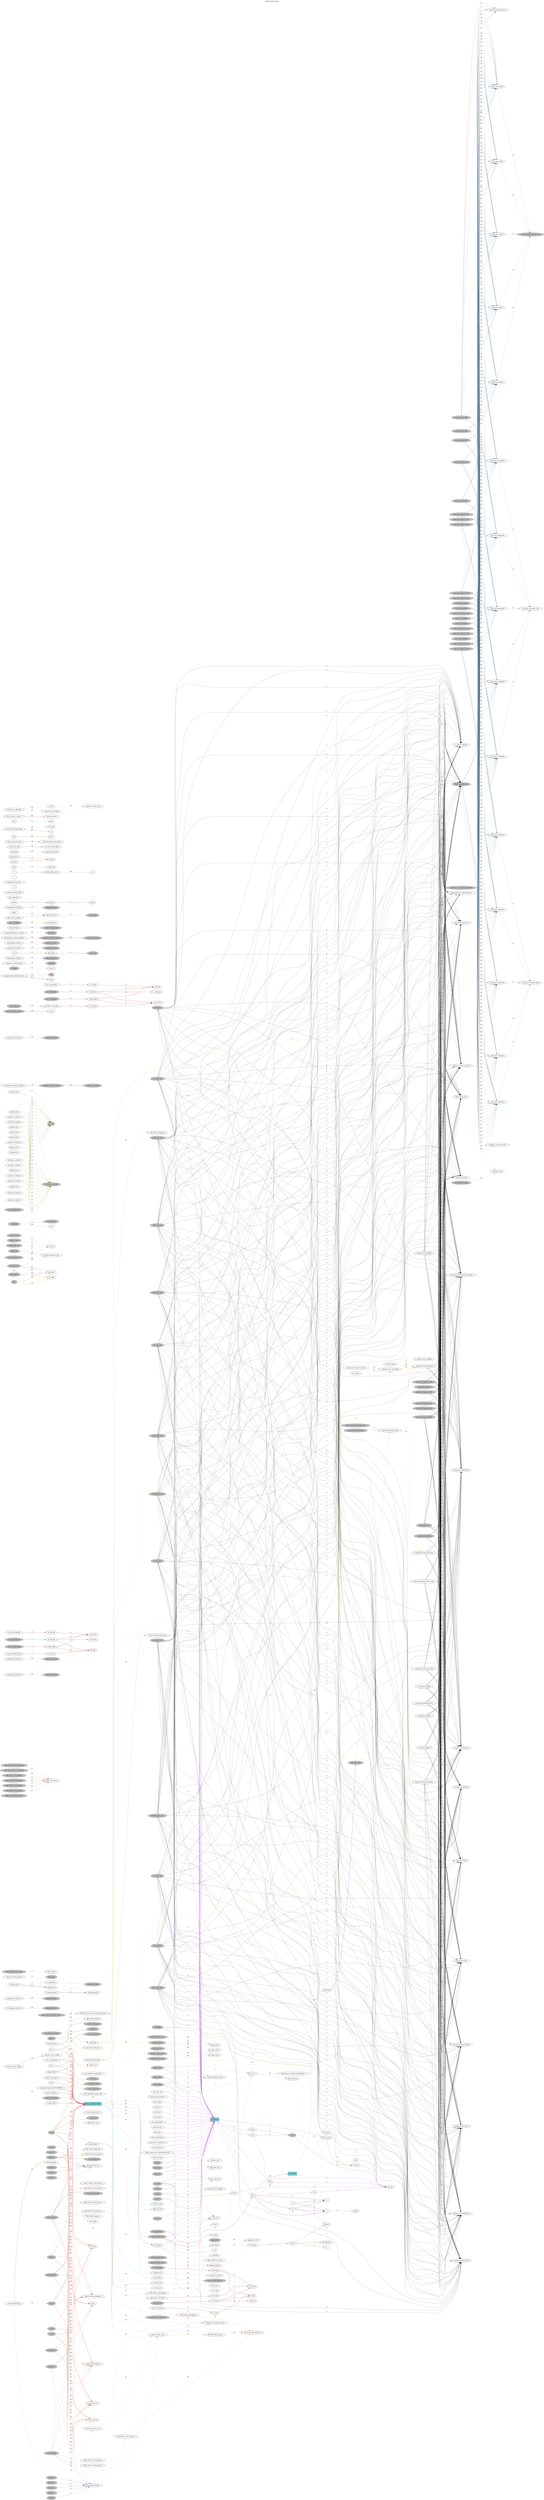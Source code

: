 digraph MSPT_SingleOwner {
	label ="MSPT-Single Owner";
	labelloc=top;
	rankdir=LR;
	ranksep="1";
	"csp.pt.cost.plm.per_watt" [style=filled, fillcolor=grey]
	"construction_financing_cost" [style=filled, fillcolor=grey]
	"aux_par_f" [style=filled, fillcolor=grey]
	"dens_mirror" [style=filled, fillcolor=grey]
	"dispatch_factor6" [style=filled, fillcolor=grey]
	"layoutarea" [shape=polygon, style=filled, fillcolor=darkslategray3]
	"helio_positions" [style=filled, fillcolor=grey]
	"dispatch_factor7" [style=filled, fillcolor=grey]
	"field_model_type" [style=filled, fillcolor=grey]
	"h_tower" [style=filled, fillcolor=grey]
	"Flow_type" [style=filled, fillcolor=grey]
	"const_per_percent5" [style=filled, fillcolor=grey]
	"sco2ud_T_htf_cold_calc" [style=filled, fillcolor=grey]
	"_sco2_P_high_limit" [style=filled, fillcolor=grey]
	"_sco2_T_amb_des" [style=filled, fillcolor=grey]
	"csp.pt.cost.epc.per_acre" [style=filled, fillcolor=grey]
	"const_per_upfront_rate5" [style=filled, fillcolor=grey]
	"_sco2_T_approach" [style=filled, fillcolor=grey]
	"helio_optical_error_mrad" [style=filled, fillcolor=grey]
	"ud_f_W_dot_cool_des" [style=filled, fillcolor=grey]
	"const_per_months2" [style=filled, fillcolor=grey]
	"depr_alloc_macrs_5_percent" [style=filled, fillcolor=grey]
	"const_per_percent3" [style=filled, fillcolor=grey]
	"dni_des" [style=filled, fillcolor=grey]
	"aux_par_0" [style=filled, fillcolor=grey]
	"dispatch_factor4" [style=filled, fillcolor=grey]
	"T_htf_cold_des" [style=filled, fillcolor=grey]
	"land_area_base" [style=filled, fillcolor=grey]
	"_sco2_T_htf_hot_des" [style=filled, fillcolor=grey]
	"csp.pt.cost.epc.percent" [style=filled, fillcolor=grey]
	"design_eff" [style=filled, fillcolor=grey]
	"csp.pt.cost.epc.fixed" [style=filled, fillcolor=grey]
	"const_per_interest_rate1" [style=filled, fillcolor=grey]
	"bop_par_2" [style=filled, fillcolor=grey]
	"dispatch_factor2" [style=filled, fillcolor=grey]
	"ud_m_dot_htf_high" [style=filled, fillcolor=grey]
	"bop_par_0" [style=filled, fillcolor=grey]
	"solarm" [style=filled, fillcolor=grey]
	"D_rec" [style=filled, fillcolor=grey]
	"aux_par_1" [style=filled, fillcolor=grey]
	"csp.pt.cost.plm.percent" [style=filled, fillcolor=grey]
	"const_per_months3" [style=filled, fillcolor=grey]
	"_sco2_eta_t" [style=filled, fillcolor=grey]
	"term_int_rate" [style=filled, fillcolor=grey]
	"is_dispatch" [style=filled, fillcolor=grey]
	"depr_alloc_macrs_15_percent" [style=filled, fillcolor=grey]
	"is_sco2_preprocess" [style=filled, fillcolor=grey]
	"const_per_percent4" [style=filled, fillcolor=grey]
	"const_per_interest_rate3" [style=filled, fillcolor=grey]
	"const_per_interest_rate5" [style=filled, fillcolor=grey]
	"tes_spec_cost" [style=filled, fillcolor=grey]
	"const_per_months1" [style=filled, fillcolor=grey]
	"helio_width" [style=filled, fillcolor=grey]
	"const_per_months4" [style=filled, fillcolor=grey]
	"csp.pt.sf.fixed_land_area" [style=filled, fillcolor=grey]
	"land_spec_cost" [style=filled, fillcolor=grey]
	"depr_alloc_sl_15_percent" [style=filled, fillcolor=grey]
	"F_wc" [style=filled, fillcolor=grey]
	"depr_alloc_sl_39_percent" [style=filled, fillcolor=grey]
	"weekday_schedule" [style=filled, fillcolor=grey]
	"const_per_upfront_rate2" [style=filled, fillcolor=grey]
	"const_per_interest_rate2" [style=filled, fillcolor=grey]
	"field_fl_props" [style=filled, fillcolor=grey]
	"csp.pt.cost.plm.fixed" [style=filled, fillcolor=grey]
	"aux_par" [style=filled, fillcolor=grey]
	"dispatch_factor8" [style=filled, fillcolor=grey]
	"land_max" [style=filled, fillcolor=grey]
	"rec_ref_cost" [style=filled, fillcolor=grey]
	"_sco2_design_eff" [style=filled, fillcolor=grey]
	"federal_tax_rate" [style=filled, fillcolor=grey]
	"ppa_multiplier_model" [style=filled, fillcolor=grey]
	"ud_T_amb_high" [style=filled, fillcolor=grey]
	"CT" [style=filled, fillcolor=grey]
	"total_installed_cost" [style=filled, fillcolor=grey]
	"csp.pt.sf.land_overhead_factor" [style=filled, fillcolor=grey]
	"bop_par_1" [style=filled, fillcolor=grey]
	"helio_height" [style=filled, fillcolor=grey]
	"equip2_reserve_cost" [style=filled, fillcolor=grey]
	"N_panels" [style=filled, fillcolor=grey]
	"rec_ref_area" [style=filled, fillcolor=grey]
	"mat_tube" [style=filled, fillcolor=grey]
	"csp.pt.cost.epc.per_watt" [style=filled, fillcolor=grey]
	"dispatch_sched_weekday" [style=filled, fillcolor=grey]
	"sco2_csp_ud_pc_tables" [shape=polygon, style=filled, fillcolor=darkslategray3]
	"const_per_upfront_rate4" [style=filled, fillcolor=grey]
	"depr_alloc_sl_20_percent" [style=filled, fillcolor=grey]
	"c_atm_3" [style=filled, fillcolor=grey]
	"bop_par" [style=filled, fillcolor=grey]
	"piping_length_const" [style=filled, fillcolor=grey]
	"rec_cost_exp" [style=filled, fillcolor=grey]
	"dispatch_factor9" [style=filled, fillcolor=grey]
	"ud_ind_od" [style=filled, fillcolor=grey]
	"solarpilot" [shape=polygon, style=filled, fillcolor=darkslategray3]
	"csp.pt.rec.max_oper_frac" [style=filled, fillcolor=grey]
	"tower_fixed_cost" [style=filled, fillcolor=grey]
	"contingency_rate" [style=filled, fillcolor=grey]
	"dscr" [style=filled, fillcolor=grey]
	"land_min" [style=filled, fillcolor=grey]
	"T_htf_hot_des" [style=filled, fillcolor=grey]
	"P_ref" [style=filled, fillcolor=grey]
	"real_discount_rate" [style=filled, fillcolor=grey]
	"prop_tax_cost_assessed_percent" [style=filled, fillcolor=grey]
	"dispatch_factor3" [style=filled, fillcolor=grey]
	"debt_percent" [style=filled, fillcolor=grey]
	"h_tank" [style=filled, fillcolor=grey]
	"dispatch_factor1" [style=filled, fillcolor=grey]
	"u_tank" [style=filled, fillcolor=grey]
	"_sco2_eta_c" [style=filled, fillcolor=grey]
	"c_atm_2" [style=filled, fillcolor=grey]
	"sales_tax_frac" [style=filled, fillcolor=grey]
	"equip1_reserve_cost" [style=filled, fillcolor=grey]
	"sales_tax_rate" [style=filled, fillcolor=grey]
	"gross_net_conversion_factor" [style=filled, fillcolor=grey]
	"piping_loss" [style=filled, fillcolor=grey]
	"_sco2_deltaT_PHX" [style=filled, fillcolor=grey]
	"dispatch_sched_weekend" [style=filled, fillcolor=grey]
	"solar_resource_file" [style=filled, fillcolor=grey]
	"tower_exp" [style=filled, fillcolor=grey]
	"const_per_upfront_rate3" [style=filled, fillcolor=grey]
	"const_per_percent2" [style=filled, fillcolor=grey]
	"const_per_percent1" [style=filled, fillcolor=grey]
	"const_per_upfront_rate1" [style=filled, fillcolor=grey]
	"const_per_interest_rate4" [style=filled, fillcolor=grey]
	"ud_T_amb_des" [style=filled, fillcolor=grey]
	"sco2_cycle_config" [style=filled, fillcolor=grey]
	"c_atm_1" [style=filled, fillcolor=grey]
	"equip3_reserve_cost" [style=filled, fillcolor=grey]
	"bop_spec_cost" [style=filled, fillcolor=grey]
	"heliostat_spec_cost" [style=filled, fillcolor=grey]
	"aux_par_2" [style=filled, fillcolor=grey]
	"tech_type" [style=filled, fillcolor=grey]
	"bop_par_f" [style=filled, fillcolor=grey]
	"rec_htf" [style=filled, fillcolor=grey]
	"piping_length_mult" [style=filled, fillcolor=grey]
	"cost_sf_fixed" [style=filled, fillcolor=grey]
	"f_turb_tou_periods" [style=filled, fillcolor=grey]
	"rec_height" [style=filled, fillcolor=grey]
	"is_wlim_series" [style=filled, fillcolor=grey]
	"ud_m_dot_htf_low" [style=filled, fillcolor=grey]
	"fossil_spec_cost" [style=filled, fillcolor=grey]
	"_sco2_recup_eff_max" [style=filled, fillcolor=grey]
	"state_tax_rate" [style=filled, fillcolor=grey]
	"const_per_months5" [style=filled, fillcolor=grey]
	"ppa_soln_mode" [style=filled, fillcolor=grey]
	"debt_option" [style=filled, fillcolor=grey]
	"_sco2_P_ref" [style=filled, fillcolor=grey]
	"plant_spec_cost" [style=filled, fillcolor=grey]
	"salvage_percentage" [style=filled, fillcolor=grey]
	"weekend_schedule" [style=filled, fillcolor=grey]
	"site_spec_cost" [style=filled, fillcolor=grey]
	"wlim_series" [style=filled, fillcolor=grey]
	"system_capacity" [style=filled, fillcolor=grey]
	"tank_pairs" [style=filled, fillcolor=grey]
	"depr_alloc_sl_5_percent" [style=filled, fillcolor=grey]
	"c_atm_0" [style=filled, fillcolor=grey]
	"h_tank_min" [style=filled, fillcolor=grey]
	"dispatch_factor5" [style=filled, fillcolor=grey]
	"ud_T_htf_high" [style=filled, fillcolor=grey]
	"tshours" [style=filled, fillcolor=grey]
	"ud_T_htf_low" [style=filled, fillcolor=grey]
	"ud_T_amb_low" [style=filled, fillcolor=grey]
	"lation_rate" [style=filled, fillcolor=grey]
	"depr_alloc_custom_percent" [style=filled, fillcolor=grey]

	"csp.pt.cost.plm.per_watt" -> "csp.pt.cost.site_improvements" [label=0, style=dashed, color = black];
	"csp.pt.cost.plm.per_watt" -> "csp.pt.cost.heliostats" [label=0, style=dashed, color = black];
	"csp.pt.cost.plm.per_watt" -> "csp.pt.cost.tower" [label=0, style=dashed, color = black];
	"csp.pt.cost.plm.per_watt" -> "csp.pt.cost.receiver" [label=0, style=dashed, color = black];
	"csp.pt.cost.plm.per_watt" -> "csp.pt.cost.storage" [label=0, style=dashed, color = black];
	"csp.pt.cost.plm.per_watt" -> "csp.pt.cost.power_block" [label=0, style=dashed, color = black];
	"csp.pt.cost.plm.per_watt" -> "csp.pt.cost.bop" [label=0, style=dashed, color = black];
	"csp.pt.cost.plm.per_watt" -> "csp.pt.cost.fossil" [label=0, style=dashed, color = black];
	"csp.pt.cost.plm.per_watt" -> "ui_direct_subtotal" [label=0, style=dashed, color = black];
	"csp.pt.cost.plm.per_watt" -> "csp.pt.cost.contingency" [label=0, style=dashed, color = black];
	"csp.pt.cost.plm.per_watt" -> "total_direct_cost" [label=0, style=dashed, color = black];
	"csp.pt.cost.plm.per_watt" -> "csp.pt.cost.epc.total" [label=0, style=dashed, color = black];
	"csp.pt.cost.plm.per_watt" -> "csp.pt.cost.plm.total" [label=0, style=dashed, color = black];
	"csp.pt.cost.plm.per_watt" -> "csp.pt.cost.sales_tax.total" [label=0, style=dashed, color = black];
	"csp.pt.cost.plm.per_watt" -> "total_indirect_cost" [label=0, style=dashed, color = black];
	"csp.pt.cost.plm.per_watt" -> "total_installed_cost" [label=0, style=dashed, color = black];
	"csp.pt.cost.plm.per_watt" -> "csp.pt.cost.installed_per_capacity" [label=0, style=dashed, color = black];
	"location" -> "pb_locations" [label=1, color = brown4];
	"location" -> "g" [label=2, color = darkorange3];
	"location" -> "dataset" [label=3, color = lightslateblue];
	"opt_conv_tol" -> "solarpilot" [label=4, color = mediumorchid];
	"folder" -> "log_file" [label=1, color = brown4];
	"row" -> "tbl_inputs" [label=5, color = firebrick];
	"T_amb_high" -> "dT_amb" [label=5, color = firebrick];
	"T_amb_high" -> "T_amb_lvls" [label=5, color = firebrick];
	"THT" -> "htm_str" [label=4, color = mediumorchid];
	"aspect" -> "D_rec" [label=4, color = mediumorchid];
	"aux_par_f" -> "csp.pt.par.calc.aux" [label=6, style=dashed, color = indigo];
	"dens_mirror" -> "solarpilot" [label=4, color = mediumorchid];
	"dens_mirror" -> "csp.pt.sf.heliostat_area" [label=7, style=dashed, color = burlywood4];
	"dens_mirror" -> "A_sf_UI" [label=7, style=dashed, color = burlywood4];
	"get_settings()( "solar_download_path" )+"
"+replace()( clean_list, ";", "
" )" -> "library_folder_list" [label=8, color = azure4];
	"i" -> "x" [label=9, color = darkorchid4];
	"i" -> "y" [label=9, color = darkorchid4];
	"landbase" -> "land_area_base" [label=9, color = darkorchid4];
	"layoutarea" -> "landbase" [label=10, color = aquamarine3];
	"helio_positions" -> "n_hel" [label=7, style=dashed, color = burlywood4];
	"helio_positions" -> "c_atm_info" [label=7, style=dashed, color = burlywood4];
	"helio_positions" -> "hp" [label=9, color = darkorchid4];
	"T_htf_high" -> "dT_htf" [label=5, color = firebrick];
	"T_htf_high" -> "T_htf_lvls" [label=5, color = firebrick];
	"hybrid_tou2" -> "f_turb_tou_periods" [label=11, style=dashed, color = olivedrab];
	"hybrid_tou2" -> "F_wc" [label=11, style=dashed, color = olivedrab];
	"msg" -> "show_log" [label=3, color = lightslateblue];
	"x" -> "paths" [label=8, color = azure4];
	"h_tower" -> "solarpilot" [label=4, color = mediumorchid];
	"h_tower" -> "csp.pt.sf.tower_height" [label=7, style=dashed, color = burlywood4];
	"h_tower" -> "land_max_calc" [label=7, style=dashed, color = burlywood4];
	"h_tower" -> "c_atm_info" [label=7, style=dashed, color = burlywood4];
	"h_tower" -> "land_min_calc" [label=7, style=dashed, color = burlywood4];
	"h_tower" -> "piping_length" [label=12, style=dashed, color = palevioletred];
	"h_tower" -> "ui_tower_height" [label=13, style=dashed, color = darkgoldenrod2];
	"h_tower" -> "THT0" [label=14, color = gold4];
	"T_amb_des" -> "T_amb_lvls" [label=5, color = firebrick];
	"deltaT_PHX" -> "sco2_csp_ud_pc_tables" [label=15, color = crimson];
	"deltaT_PHX" -> "_sco2_deltaT_PHX" [label=16, color = chartreuse4];
	"const_per_percent5" -> "const_per_percent_total" [label=17, style=dashed, color = sienna4];
	"const_per_percent5" -> "const_per_principal1" [label=18, style=dashed, color = skyblue4];
	"const_per_percent5" -> "const_per_interest1" [label=18, style=dashed, color = skyblue4];
	"const_per_percent5" -> "const_per_total1" [label=18, style=dashed, color = skyblue4];
	"const_per_percent5" -> "const_per_principal2" [label=18, style=dashed, color = skyblue4];
	"const_per_percent5" -> "const_per_interest2" [label=18, style=dashed, color = skyblue4];
	"const_per_percent5" -> "const_per_total2" [label=18, style=dashed, color = skyblue4];
	"const_per_percent5" -> "const_per_principal3" [label=18, style=dashed, color = skyblue4];
	"const_per_percent5" -> "const_per_interest3" [label=18, style=dashed, color = skyblue4];
	"const_per_percent5" -> "const_per_total3" [label=18, style=dashed, color = skyblue4];
	"const_per_percent5" -> "const_per_principal4" [label=18, style=dashed, color = skyblue4];
	"const_per_percent5" -> "const_per_interest4" [label=18, style=dashed, color = skyblue4];
	"const_per_percent5" -> "const_per_total4" [label=18, style=dashed, color = skyblue4];
	"const_per_percent5" -> "const_per_principal5" [label=18, style=dashed, color = skyblue4];
	"const_per_percent5" -> "const_per_interest5" [label=18, style=dashed, color = skyblue4];
	"const_per_percent5" -> "const_per_total5" [label=18, style=dashed, color = skyblue4];
	"H_rec0" -> "D_rec0" [label=14, color = gold4];
	"H_rec0" -> "htm_str" [label=4, color = mediumorchid];
	"ud_m_dot_design" -> "m_dot_des" [label=5, color = firebrick];
	"csp.pt.rec.cav_ap_height" -> "csp.pt.cost.receiver.area" [label=13, style=dashed, color = darkgoldenrod2];
	"csp.pt.rec.cav_ap_height" -> "csp.pt.cost.rec_height" [label=13, style=dashed, color = darkgoldenrod2];
	"csp.pt.cost.epc.per_acre" -> "csp.pt.cost.site_improvements" [label=0, style=dashed, color = black];
	"csp.pt.cost.epc.per_acre" -> "csp.pt.cost.heliostats" [label=0, style=dashed, color = black];
	"csp.pt.cost.epc.per_acre" -> "csp.pt.cost.tower" [label=0, style=dashed, color = black];
	"csp.pt.cost.epc.per_acre" -> "csp.pt.cost.receiver" [label=0, style=dashed, color = black];
	"csp.pt.cost.epc.per_acre" -> "csp.pt.cost.storage" [label=0, style=dashed, color = black];
	"csp.pt.cost.epc.per_acre" -> "csp.pt.cost.power_block" [label=0, style=dashed, color = black];
	"csp.pt.cost.epc.per_acre" -> "csp.pt.cost.bop" [label=0, style=dashed, color = black];
	"csp.pt.cost.epc.per_acre" -> "csp.pt.cost.fossil" [label=0, style=dashed, color = black];
	"csp.pt.cost.epc.per_acre" -> "ui_direct_subtotal" [label=0, style=dashed, color = black];
	"csp.pt.cost.epc.per_acre" -> "csp.pt.cost.contingency" [label=0, style=dashed, color = black];
	"csp.pt.cost.epc.per_acre" -> "total_direct_cost" [label=0, style=dashed, color = black];
	"csp.pt.cost.epc.per_acre" -> "csp.pt.cost.epc.total" [label=0, style=dashed, color = black];
	"csp.pt.cost.epc.per_acre" -> "csp.pt.cost.plm.total" [label=0, style=dashed, color = black];
	"csp.pt.cost.epc.per_acre" -> "csp.pt.cost.sales_tax.total" [label=0, style=dashed, color = black];
	"csp.pt.cost.epc.per_acre" -> "total_indirect_cost" [label=0, style=dashed, color = black];
	"csp.pt.cost.epc.per_acre" -> "total_installed_cost" [label=0, style=dashed, color = black];
	"csp.pt.cost.epc.per_acre" -> "csp.pt.cost.installed_per_capacity" [label=0, style=dashed, color = black];
	"hybrid_tou8" -> "f_turb_tou_periods" [label=11, style=dashed, color = olivedrab];
	"hybrid_tou8" -> "F_wc" [label=11, style=dashed, color = olivedrab];
	"ui_disp_3_turbout" -> "f_turb_tou_periods" [label=11, style=dashed, color = olivedrab];
	"ui_disp_3_turbout" -> "F_wc" [label=11, style=dashed, color = olivedrab];
	"const_per_upfront_rate5" -> "const_per_principal1" [label=18, style=dashed, color = skyblue4];
	"const_per_upfront_rate5" -> "const_per_interest1" [label=18, style=dashed, color = skyblue4];
	"const_per_upfront_rate5" -> "const_per_total1" [label=18, style=dashed, color = skyblue4];
	"const_per_upfront_rate5" -> "const_per_principal2" [label=18, style=dashed, color = skyblue4];
	"const_per_upfront_rate5" -> "const_per_interest2" [label=18, style=dashed, color = skyblue4];
	"const_per_upfront_rate5" -> "const_per_total2" [label=18, style=dashed, color = skyblue4];
	"const_per_upfront_rate5" -> "const_per_principal3" [label=18, style=dashed, color = skyblue4];
	"const_per_upfront_rate5" -> "const_per_interest3" [label=18, style=dashed, color = skyblue4];
	"const_per_upfront_rate5" -> "const_per_total3" [label=18, style=dashed, color = skyblue4];
	"const_per_upfront_rate5" -> "const_per_principal4" [label=18, style=dashed, color = skyblue4];
	"const_per_upfront_rate5" -> "const_per_interest4" [label=18, style=dashed, color = skyblue4];
	"const_per_upfront_rate5" -> "const_per_total4" [label=18, style=dashed, color = skyblue4];
	"const_per_upfront_rate5" -> "const_per_principal5" [label=18, style=dashed, color = skyblue4];
	"const_per_upfront_rate5" -> "const_per_interest5" [label=18, style=dashed, color = skyblue4];
	"const_per_upfront_rate5" -> "const_per_total5" [label=18, style=dashed, color = skyblue4];
	"PB_COPY_htf_cp_avg" -> "PB_m_dot_htf_cycle_des" [label=19, style=dashed, color = orange3];
	"is_gen_udpc" -> "sco2_csp_ud_pc_tables" [label=15, color = crimson];
	"is_optimize" -> "field_model_type" [label=7, style=dashed, color = burlywood4];
	"rec_aspect" -> "solarpilot" [label=4, color = mediumorchid];
	"rec_aspect" -> "D_rec0" [label=14, color = gold4];
	"n" -> "x" [label=9, color = darkorchid4];
	"n" -> "y" [label=9, color = darkorchid4];
	"n" -> "dataset" [label=3, color = lightslateblue];
	"csp.pt.rec.material_type" -> "mat_tube" [label=12, style=dashed, color = palevioletred];
	"helio_optical_error_mrad" -> "error_equiv" [label=7, style=dashed, color = burlywood4];
	"ud_f_W_dot_cool_des" -> "ud_W_dot_cool_calc" [label=20, style=dashed, color = seashell4];
	"const_per_interest5" -> "const_per_interest_total" [label=17, style=dashed, color = sienna4];
	"const_per_months2" -> "const_per_principal1" [label=18, style=dashed, color = skyblue4];
	"const_per_months2" -> "const_per_interest1" [label=18, style=dashed, color = skyblue4];
	"const_per_months2" -> "const_per_total1" [label=18, style=dashed, color = skyblue4];
	"const_per_months2" -> "const_per_principal2" [label=18, style=dashed, color = skyblue4];
	"const_per_months2" -> "const_per_interest2" [label=18, style=dashed, color = skyblue4];
	"const_per_months2" -> "const_per_total2" [label=18, style=dashed, color = skyblue4];
	"const_per_months2" -> "const_per_principal3" [label=18, style=dashed, color = skyblue4];
	"const_per_months2" -> "const_per_interest3" [label=18, style=dashed, color = skyblue4];
	"const_per_months2" -> "const_per_total3" [label=18, style=dashed, color = skyblue4];
	"const_per_months2" -> "const_per_principal4" [label=18, style=dashed, color = skyblue4];
	"const_per_months2" -> "const_per_interest4" [label=18, style=dashed, color = skyblue4];
	"const_per_months2" -> "const_per_total4" [label=18, style=dashed, color = skyblue4];
	"const_per_months2" -> "const_per_principal5" [label=18, style=dashed, color = skyblue4];
	"const_per_months2" -> "const_per_interest5" [label=18, style=dashed, color = skyblue4];
	"const_per_months2" -> "const_per_total5" [label=18, style=dashed, color = skyblue4];
	"depr_alloc_macrs_5_percent" -> "depr_alloc_none" [label=21, style=dashed, color = sienna];
	"const_per_percent3" -> "const_per_percent_total" [label=17, style=dashed, color = sienna4];
	"const_per_percent3" -> "const_per_principal1" [label=18, style=dashed, color = skyblue4];
	"const_per_percent3" -> "const_per_interest1" [label=18, style=dashed, color = skyblue4];
	"const_per_percent3" -> "const_per_total1" [label=18, style=dashed, color = skyblue4];
	"const_per_percent3" -> "const_per_principal2" [label=18, style=dashed, color = skyblue4];
	"const_per_percent3" -> "const_per_interest2" [label=18, style=dashed, color = skyblue4];
	"const_per_percent3" -> "const_per_total2" [label=18, style=dashed, color = skyblue4];
	"const_per_percent3" -> "const_per_principal3" [label=18, style=dashed, color = skyblue4];
	"const_per_percent3" -> "const_per_interest3" [label=18, style=dashed, color = skyblue4];
	"const_per_percent3" -> "const_per_total3" [label=18, style=dashed, color = skyblue4];
	"const_per_percent3" -> "const_per_principal4" [label=18, style=dashed, color = skyblue4];
	"const_per_percent3" -> "const_per_interest4" [label=18, style=dashed, color = skyblue4];
	"const_per_percent3" -> "const_per_total4" [label=18, style=dashed, color = skyblue4];
	"const_per_percent3" -> "const_per_principal5" [label=18, style=dashed, color = skyblue4];
	"const_per_percent3" -> "const_per_interest5" [label=18, style=dashed, color = skyblue4];
	"const_per_percent3" -> "const_per_total5" [label=18, style=dashed, color = skyblue4];
	"dni_des" -> "solarpilot" [label=4, color = mediumorchid];
	"dni_des" -> "dni_des_calc" [label=7, style=dashed, color = burlywood4];
	"dd_sco2_cycle_config" -> "sco2_cycle_config" [label=22, style=dashed, color = sienna1];
	"dd_sco2_cycle_config" -> "_dd_sco2_cycle_config" [label=16, color = chartreuse4];
	"aux_par_0" -> "csp.pt.par.calc.aux" [label=6, style=dashed, color = indigo];
	"m_dot_des" -> "m_dot_lvls" [label=5, color = firebrick];
	"geocode_ok" -> "ok_test" [label=2, color = darkorange3];
	"T_htf_cold_des" -> "csp.pt.rec.htf_t_avg" [label=12, style=dashed, color = palevioletred];
	"T_htf_cold_des" -> "REC_COPY_T_htf_cold_des" [label=12, style=dashed, color = palevioletred];
	"T_htf_cold_des" -> "csp.pt.rec.max_flow_to_rec" [label=12, style=dashed, color = palevioletred];
	"T_htf_cold_des" -> "PB_COPY_T_htf_cold_des" [label=19, style=dashed, color = orange3];
	"T_htf_cold_des" -> "TES_COPY_T_htf_cold_des" [label=23, style=dashed, color = sienna2];
	"T_htf_cold_des" -> "Q_tes" [label=24, style=dashed, color = sienna3];
	"T_htf_cold_des" -> "tes_avail_vol" [label=24, style=dashed, color = sienna3];
	"T_htf_cold_des" -> "vol_tank" [label=24, style=dashed, color = sienna3];
	"T_htf_cold_des" -> "csp.pt.tes.tank_diameter" [label=24, style=dashed, color = sienna3];
	"T_htf_cold_des" -> "q_dot_tes_est" [label=24, style=dashed, color = sienna3];
	"T_htf_cold_des" -> "csp.pt.tes.htf_density" [label=24, style=dashed, color = sienna3];
	"land_area_base" -> "csp.pt.sf.total_land_area" [label=7, style=dashed, color = burlywood4];
	"m_dot_high" -> "dm_dot" [label=5, color = firebrick];
	"m_dot_high" -> "m_dot_lvls" [label=5, color = firebrick];
	"Q_rec_des" -> "q_design" [label=7, style=dashed, color = burlywood4];
	"Q_rec_des" -> "REC_COPY_Q_rec_des" [label=12, style=dashed, color = palevioletred];
	"Q_rec_des" -> "csp.pt.rec.max_flow_to_rec" [label=12, style=dashed, color = palevioletred];
	"Q_rec_des" -> "solarpilot" [label=4, color = mediumorchid];
	"csp.pt.cost.epc.percent" -> "csp.pt.cost.site_improvements" [label=0, style=dashed, color = black];
	"csp.pt.cost.epc.percent" -> "csp.pt.cost.heliostats" [label=0, style=dashed, color = black];
	"csp.pt.cost.epc.percent" -> "csp.pt.cost.tower" [label=0, style=dashed, color = black];
	"csp.pt.cost.epc.percent" -> "csp.pt.cost.receiver" [label=0, style=dashed, color = black];
	"csp.pt.cost.epc.percent" -> "csp.pt.cost.storage" [label=0, style=dashed, color = black];
	"csp.pt.cost.epc.percent" -> "csp.pt.cost.power_block" [label=0, style=dashed, color = black];
	"csp.pt.cost.epc.percent" -> "csp.pt.cost.bop" [label=0, style=dashed, color = black];
	"csp.pt.cost.epc.percent" -> "csp.pt.cost.fossil" [label=0, style=dashed, color = black];
	"csp.pt.cost.epc.percent" -> "ui_direct_subtotal" [label=0, style=dashed, color = black];
	"csp.pt.cost.epc.percent" -> "csp.pt.cost.contingency" [label=0, style=dashed, color = black];
	"csp.pt.cost.epc.percent" -> "total_direct_cost" [label=0, style=dashed, color = black];
	"csp.pt.cost.epc.percent" -> "csp.pt.cost.epc.total" [label=0, style=dashed, color = black];
	"csp.pt.cost.epc.percent" -> "csp.pt.cost.plm.total" [label=0, style=dashed, color = black];
	"csp.pt.cost.epc.percent" -> "csp.pt.cost.sales_tax.total" [label=0, style=dashed, color = black];
	"csp.pt.cost.epc.percent" -> "total_indirect_cost" [label=0, style=dashed, color = black];
	"csp.pt.cost.epc.percent" -> "total_installed_cost" [label=0, style=dashed, color = black];
	"csp.pt.cost.epc.percent" -> "csp.pt.cost.installed_per_capacity" [label=0, style=dashed, color = black];
	"design_eff" -> "sco2_csp_ud_pc_tables" [label=15, color = crimson];
	"design_eff" -> "_sco2_design_eff" [label=16, color = chartreuse4];
	"design_eff" -> "q_pb_design" [label=25, style=dashed, color = sienna4];
	"design_eff" -> "PB_COPY_design_eff" [label=19, style=dashed, color = orange3];
	"design_eff" -> "SCO2_COPY_design_eff" [label=22, style=dashed, color = sienna1];
	"design_eff" -> "Q_tes" [label=24, style=dashed, color = sienna3];
	"design_eff" -> "tes_avail_vol" [label=24, style=dashed, color = sienna3];
	"design_eff" -> "vol_tank" [label=24, style=dashed, color = sienna3];
	"design_eff" -> "csp.pt.tes.tank_diameter" [label=24, style=dashed, color = sienna3];
	"design_eff" -> "q_dot_tes_est" [label=24, style=dashed, color = sienna3];
	"design_eff" -> "csp.pt.tes.htf_density" [label=24, style=dashed, color = sienna3];
	"design_eff" -> "csp.pt.cost.storage_mwht" [label=13, style=dashed, color = darkgoldenrod2];
	"csp.pt.cost.epc.fixed" -> "csp.pt.cost.site_improvements" [label=0, style=dashed, color = black];
	"csp.pt.cost.epc.fixed" -> "csp.pt.cost.heliostats" [label=0, style=dashed, color = black];
	"csp.pt.cost.epc.fixed" -> "csp.pt.cost.tower" [label=0, style=dashed, color = black];
	"csp.pt.cost.epc.fixed" -> "csp.pt.cost.receiver" [label=0, style=dashed, color = black];
	"csp.pt.cost.epc.fixed" -> "csp.pt.cost.storage" [label=0, style=dashed, color = black];
	"csp.pt.cost.epc.fixed" -> "csp.pt.cost.power_block" [label=0, style=dashed, color = black];
	"csp.pt.cost.epc.fixed" -> "csp.pt.cost.bop" [label=0, style=dashed, color = black];
	"csp.pt.cost.epc.fixed" -> "csp.pt.cost.fossil" [label=0, style=dashed, color = black];
	"csp.pt.cost.epc.fixed" -> "ui_direct_subtotal" [label=0, style=dashed, color = black];
	"csp.pt.cost.epc.fixed" -> "csp.pt.cost.contingency" [label=0, style=dashed, color = black];
	"csp.pt.cost.epc.fixed" -> "total_direct_cost" [label=0, style=dashed, color = black];
	"csp.pt.cost.epc.fixed" -> "csp.pt.cost.epc.total" [label=0, style=dashed, color = black];
	"csp.pt.cost.epc.fixed" -> "csp.pt.cost.plm.total" [label=0, style=dashed, color = black];
	"csp.pt.cost.epc.fixed" -> "csp.pt.cost.sales_tax.total" [label=0, style=dashed, color = black];
	"csp.pt.cost.epc.fixed" -> "total_indirect_cost" [label=0, style=dashed, color = black];
	"csp.pt.cost.epc.fixed" -> "total_installed_cost" [label=0, style=dashed, color = black];
	"csp.pt.cost.epc.fixed" -> "csp.pt.cost.installed_per_capacity" [label=0, style=dashed, color = black];
	"const_per_interest_rate1" -> "const_per_principal1" [label=18, style=dashed, color = skyblue4];
	"const_per_interest_rate1" -> "const_per_interest1" [label=18, style=dashed, color = skyblue4];
	"const_per_interest_rate1" -> "const_per_total1" [label=18, style=dashed, color = skyblue4];
	"const_per_interest_rate1" -> "const_per_principal2" [label=18, style=dashed, color = skyblue4];
	"const_per_interest_rate1" -> "const_per_interest2" [label=18, style=dashed, color = skyblue4];
	"const_per_interest_rate1" -> "const_per_total2" [label=18, style=dashed, color = skyblue4];
	"const_per_interest_rate1" -> "const_per_principal3" [label=18, style=dashed, color = skyblue4];
	"const_per_interest_rate1" -> "const_per_interest3" [label=18, style=dashed, color = skyblue4];
	"const_per_interest_rate1" -> "const_per_total3" [label=18, style=dashed, color = skyblue4];
	"const_per_interest_rate1" -> "const_per_principal4" [label=18, style=dashed, color = skyblue4];
	"const_per_interest_rate1" -> "const_per_interest4" [label=18, style=dashed, color = skyblue4];
	"const_per_interest_rate1" -> "const_per_total4" [label=18, style=dashed, color = skyblue4];
	"const_per_interest_rate1" -> "const_per_principal5" [label=18, style=dashed, color = skyblue4];
	"const_per_interest_rate1" -> "const_per_interest5" [label=18, style=dashed, color = skyblue4];
	"const_per_interest_rate1" -> "const_per_total5" [label=18, style=dashed, color = skyblue4];
	"recomp_frac" -> "recomp_frac_calc" [label=26, color = skyblue];
	"bop_par_2" -> "csp.pt.par.calc.bop" [label=6, style=dashed, color = indigo];
	"n_T_amb" -> "dT_amb" [label=5, color = firebrick];
	"const_per_total1" -> "construction_financing_cost" [label=17, style=dashed, color = sienna4];
	"ui_disp_9_turbout" -> "f_turb_tou_periods" [label=11, style=dashed, color = olivedrab];
	"ui_disp_9_turbout" -> "F_wc" [label=11, style=dashed, color = olivedrab];
	"ud_m_dot_htf_high" -> "m_dot_high" [label=5, color = firebrick];
	"T_htf_cold" -> "sco2ud_T_htf_cold_calc" [label=26, color = skyblue];
	"hybrid_tou6" -> "f_turb_tou_periods" [label=11, style=dashed, color = olivedrab];
	"hybrid_tou6" -> "F_wc" [label=11, style=dashed, color = olivedrab];
	"bop_par_0" -> "csp.pt.par.calc.bop" [label=6, style=dashed, color = indigo];
	"P_comp_out" -> "P_out_calc" [label=26, color = skyblue];
	"solarm" -> "tshours_sf" [label=25, style=dashed, color = sienna4];
	"solarm" -> "Q_rec_des" [label=25, style=dashed, color = sienna4];
	"solarm" -> "REC_COPY_solarm" [label=12, style=dashed, color = palevioletred];
	"D_rec" -> "htm_str" [label=4, color = mediumorchid];
	"D_rec" -> "rec_aspect" [label=12, style=dashed, color = palevioletred];
	"D_rec" -> "csp.pt.cost.receiver.area" [label=13, style=dashed, color = darkgoldenrod2];
	"aux_par_1" -> "csp.pt.par.calc.aux" [label=6, style=dashed, color = indigo];
	"csp.pt.cost.plm.percent" -> "csp.pt.cost.site_improvements" [label=0, style=dashed, color = black];
	"csp.pt.cost.plm.percent" -> "csp.pt.cost.heliostats" [label=0, style=dashed, color = black];
	"csp.pt.cost.plm.percent" -> "csp.pt.cost.tower" [label=0, style=dashed, color = black];
	"csp.pt.cost.plm.percent" -> "csp.pt.cost.receiver" [label=0, style=dashed, color = black];
	"csp.pt.cost.plm.percent" -> "csp.pt.cost.storage" [label=0, style=dashed, color = black];
	"csp.pt.cost.plm.percent" -> "csp.pt.cost.power_block" [label=0, style=dashed, color = black];
	"csp.pt.cost.plm.percent" -> "csp.pt.cost.bop" [label=0, style=dashed, color = black];
	"csp.pt.cost.plm.percent" -> "csp.pt.cost.fossil" [label=0, style=dashed, color = black];
	"csp.pt.cost.plm.percent" -> "ui_direct_subtotal" [label=0, style=dashed, color = black];
	"csp.pt.cost.plm.percent" -> "csp.pt.cost.contingency" [label=0, style=dashed, color = black];
	"csp.pt.cost.plm.percent" -> "total_direct_cost" [label=0, style=dashed, color = black];
	"csp.pt.cost.plm.percent" -> "csp.pt.cost.epc.total" [label=0, style=dashed, color = black];
	"csp.pt.cost.plm.percent" -> "csp.pt.cost.plm.total" [label=0, style=dashed, color = black];
	"csp.pt.cost.plm.percent" -> "csp.pt.cost.sales_tax.total" [label=0, style=dashed, color = black];
	"csp.pt.cost.plm.percent" -> "total_indirect_cost" [label=0, style=dashed, color = black];
	"csp.pt.cost.plm.percent" -> "total_installed_cost" [label=0, style=dashed, color = black];
	"csp.pt.cost.plm.percent" -> "csp.pt.cost.installed_per_capacity" [label=0, style=dashed, color = black];
	"const_per_months3" -> "const_per_principal1" [label=18, style=dashed, color = skyblue4];
	"const_per_months3" -> "const_per_interest1" [label=18, style=dashed, color = skyblue4];
	"const_per_months3" -> "const_per_total1" [label=18, style=dashed, color = skyblue4];
	"const_per_months3" -> "const_per_principal2" [label=18, style=dashed, color = skyblue4];
	"const_per_months3" -> "const_per_interest2" [label=18, style=dashed, color = skyblue4];
	"const_per_months3" -> "const_per_total2" [label=18, style=dashed, color = skyblue4];
	"const_per_months3" -> "const_per_principal3" [label=18, style=dashed, color = skyblue4];
	"const_per_months3" -> "const_per_interest3" [label=18, style=dashed, color = skyblue4];
	"const_per_months3" -> "const_per_total3" [label=18, style=dashed, color = skyblue4];
	"const_per_months3" -> "const_per_principal4" [label=18, style=dashed, color = skyblue4];
	"const_per_months3" -> "const_per_interest4" [label=18, style=dashed, color = skyblue4];
	"const_per_months3" -> "const_per_total4" [label=18, style=dashed, color = skyblue4];
	"const_per_months3" -> "const_per_principal5" [label=18, style=dashed, color = skyblue4];
	"const_per_months3" -> "const_per_interest5" [label=18, style=dashed, color = skyblue4];
	"const_per_months3" -> "const_per_total5" [label=18, style=dashed, color = skyblue4];
	"P_high_limit" -> "sco2_csp_ud_pc_tables" [label=15, color = crimson];
	"P_high_limit" -> "_sco2_P_high_limit" [label=16, color = chartreuse4];
	"csp.pt.cost.nameplate" -> "csp.pt.cost.site_improvements" [label=0, style=dashed, color = black];
	"csp.pt.cost.nameplate" -> "csp.pt.cost.heliostats" [label=0, style=dashed, color = black];
	"csp.pt.cost.nameplate" -> "csp.pt.cost.tower" [label=0, style=dashed, color = black];
	"csp.pt.cost.nameplate" -> "csp.pt.cost.receiver" [label=0, style=dashed, color = black];
	"csp.pt.cost.nameplate" -> "csp.pt.cost.storage" [label=0, style=dashed, color = black];
	"csp.pt.cost.nameplate" -> "csp.pt.cost.power_block" [label=0, style=dashed, color = black];
	"csp.pt.cost.nameplate" -> "csp.pt.cost.bop" [label=0, style=dashed, color = black];
	"csp.pt.cost.nameplate" -> "csp.pt.cost.fossil" [label=0, style=dashed, color = black];
	"csp.pt.cost.nameplate" -> "ui_direct_subtotal" [label=0, style=dashed, color = black];
	"csp.pt.cost.nameplate" -> "csp.pt.cost.contingency" [label=0, style=dashed, color = black];
	"csp.pt.cost.nameplate" -> "total_direct_cost" [label=0, style=dashed, color = black];
	"csp.pt.cost.nameplate" -> "csp.pt.cost.epc.total" [label=0, style=dashed, color = black];
	"csp.pt.cost.nameplate" -> "csp.pt.cost.plm.total" [label=0, style=dashed, color = black];
	"csp.pt.cost.nameplate" -> "csp.pt.cost.sales_tax.total" [label=0, style=dashed, color = black];
	"csp.pt.cost.nameplate" -> "total_indirect_cost" [label=0, style=dashed, color = black];
	"csp.pt.cost.nameplate" -> "total_installed_cost" [label=0, style=dashed, color = black];
	"csp.pt.cost.nameplate" -> "csp.pt.cost.installed_per_capacity" [label=0, style=dashed, color = black];
	"term_int_rate" -> "ui_wacc" [label=27, style=dashed, color = skyblue1];
	"is_dispatch" -> "is_wlim_series" [label=6, style=dashed, color = indigo];
	"is_dispatch" -> "en" [label=28, color = skyblue2];
	"msg_diff" -> "msg_des_par_diff" [label=29, color = skyblue3];
	"depr_alloc_macrs_15_percent" -> "depr_alloc_none" [label=21, style=dashed, color = sienna];
	"const_per_percent4" -> "const_per_percent_total" [label=17, style=dashed, color = sienna4];
	"const_per_percent4" -> "const_per_principal1" [label=18, style=dashed, color = skyblue4];
	"const_per_percent4" -> "const_per_interest1" [label=18, style=dashed, color = skyblue4];
	"const_per_percent4" -> "const_per_total1" [label=18, style=dashed, color = skyblue4];
	"const_per_percent4" -> "const_per_principal2" [label=18, style=dashed, color = skyblue4];
	"const_per_percent4" -> "const_per_interest2" [label=18, style=dashed, color = skyblue4];
	"const_per_percent4" -> "const_per_total2" [label=18, style=dashed, color = skyblue4];
	"const_per_percent4" -> "const_per_principal3" [label=18, style=dashed, color = skyblue4];
	"const_per_percent4" -> "const_per_interest3" [label=18, style=dashed, color = skyblue4];
	"const_per_percent4" -> "const_per_total3" [label=18, style=dashed, color = skyblue4];
	"const_per_percent4" -> "const_per_principal4" [label=18, style=dashed, color = skyblue4];
	"const_per_percent4" -> "const_per_interest4" [label=18, style=dashed, color = skyblue4];
	"const_per_percent4" -> "const_per_total4" [label=18, style=dashed, color = skyblue4];
	"const_per_percent4" -> "const_per_principal5" [label=18, style=dashed, color = skyblue4];
	"const_per_percent4" -> "const_per_interest5" [label=18, style=dashed, color = skyblue4];
	"const_per_percent4" -> "const_per_total5" [label=18, style=dashed, color = skyblue4];
	"const_per_interest1" -> "const_per_interest_total" [label=17, style=dashed, color = sienna4];
	"A_sf_UI" -> "helio_area_tot" [label=7, style=dashed, color = burlywood4];
	"A_sf_UI" -> "csp.pt.cost.site_improvements_m2" [label=13, style=dashed, color = darkgoldenrod2];
	"A_sf_UI" -> "csp.pt.cost.heliostats_m2" [label=13, style=dashed, color = darkgoldenrod2];
	"adjust" -> "disp_wlim_max" [label=6, style=dashed, color = indigo];
	"const_per_interest2" -> "const_per_interest_total" [label=17, style=dashed, color = sienna4];
	"PB_COPY_q_pb_design" -> "PB_m_dot_htf_cycle_des" [label=19, style=dashed, color = orange3];
	"const_per_interest_rate3" -> "const_per_principal1" [label=18, style=dashed, color = skyblue4];
	"const_per_interest_rate3" -> "const_per_interest1" [label=18, style=dashed, color = skyblue4];
	"const_per_interest_rate3" -> "const_per_total1" [label=18, style=dashed, color = skyblue4];
	"const_per_interest_rate3" -> "const_per_principal2" [label=18, style=dashed, color = skyblue4];
	"const_per_interest_rate3" -> "const_per_interest2" [label=18, style=dashed, color = skyblue4];
	"const_per_interest_rate3" -> "const_per_total2" [label=18, style=dashed, color = skyblue4];
	"const_per_interest_rate3" -> "const_per_principal3" [label=18, style=dashed, color = skyblue4];
	"const_per_interest_rate3" -> "const_per_interest3" [label=18, style=dashed, color = skyblue4];
	"const_per_interest_rate3" -> "const_per_total3" [label=18, style=dashed, color = skyblue4];
	"const_per_interest_rate3" -> "const_per_principal4" [label=18, style=dashed, color = skyblue4];
	"const_per_interest_rate3" -> "const_per_interest4" [label=18, style=dashed, color = skyblue4];
	"const_per_interest_rate3" -> "const_per_total4" [label=18, style=dashed, color = skyblue4];
	"const_per_interest_rate3" -> "const_per_principal5" [label=18, style=dashed, color = skyblue4];
	"const_per_interest_rate3" -> "const_per_interest5" [label=18, style=dashed, color = skyblue4];
	"const_per_interest_rate3" -> "const_per_total5" [label=18, style=dashed, color = skyblue4];
	"const_per_interest_rate5" -> "const_per_principal1" [label=18, style=dashed, color = skyblue4];
	"const_per_interest_rate5" -> "const_per_interest1" [label=18, style=dashed, color = skyblue4];
	"const_per_interest_rate5" -> "const_per_total1" [label=18, style=dashed, color = skyblue4];
	"const_per_interest_rate5" -> "const_per_principal2" [label=18, style=dashed, color = skyblue4];
	"const_per_interest_rate5" -> "const_per_interest2" [label=18, style=dashed, color = skyblue4];
	"const_per_interest_rate5" -> "const_per_total2" [label=18, style=dashed, color = skyblue4];
	"const_per_interest_rate5" -> "const_per_principal3" [label=18, style=dashed, color = skyblue4];
	"const_per_interest_rate5" -> "const_per_interest3" [label=18, style=dashed, color = skyblue4];
	"const_per_interest_rate5" -> "const_per_total3" [label=18, style=dashed, color = skyblue4];
	"const_per_interest_rate5" -> "const_per_principal4" [label=18, style=dashed, color = skyblue4];
	"const_per_interest_rate5" -> "const_per_interest4" [label=18, style=dashed, color = skyblue4];
	"const_per_interest_rate5" -> "const_per_total4" [label=18, style=dashed, color = skyblue4];
	"const_per_interest_rate5" -> "const_per_principal5" [label=18, style=dashed, color = skyblue4];
	"const_per_interest_rate5" -> "const_per_interest5" [label=18, style=dashed, color = skyblue4];
	"const_per_interest_rate5" -> "const_per_total5" [label=18, style=dashed, color = skyblue4];
	"tes_spec_cost" -> "solarpilot" [label=4, color = mediumorchid];
	"tes_spec_cost" -> "csp.pt.cost.site_improvements" [label=0, style=dashed, color = black];
	"tes_spec_cost" -> "csp.pt.cost.heliostats" [label=0, style=dashed, color = black];
	"tes_spec_cost" -> "csp.pt.cost.tower" [label=0, style=dashed, color = black];
	"tes_spec_cost" -> "csp.pt.cost.receiver" [label=0, style=dashed, color = black];
	"tes_spec_cost" -> "csp.pt.cost.storage" [label=0, style=dashed, color = black];
	"tes_spec_cost" -> "csp.pt.cost.power_block" [label=0, style=dashed, color = black];
	"tes_spec_cost" -> "csp.pt.cost.bop" [label=0, style=dashed, color = black];
	"tes_spec_cost" -> "csp.pt.cost.fossil" [label=0, style=dashed, color = black];
	"tes_spec_cost" -> "ui_direct_subtotal" [label=0, style=dashed, color = black];
	"tes_spec_cost" -> "csp.pt.cost.contingency" [label=0, style=dashed, color = black];
	"tes_spec_cost" -> "total_direct_cost" [label=0, style=dashed, color = black];
	"tes_spec_cost" -> "csp.pt.cost.epc.total" [label=0, style=dashed, color = black];
	"tes_spec_cost" -> "csp.pt.cost.plm.total" [label=0, style=dashed, color = black];
	"tes_spec_cost" -> "csp.pt.cost.sales_tax.total" [label=0, style=dashed, color = black];
	"tes_spec_cost" -> "total_indirect_cost" [label=0, style=dashed, color = black];
	"tes_spec_cost" -> "total_installed_cost" [label=0, style=dashed, color = black];
	"tes_spec_cost" -> "csp.pt.cost.installed_per_capacity" [label=0, style=dashed, color = black];
	"const_per_months1" -> "const_per_principal1" [label=18, style=dashed, color = skyblue4];
	"const_per_months1" -> "const_per_interest1" [label=18, style=dashed, color = skyblue4];
	"const_per_months1" -> "const_per_total1" [label=18, style=dashed, color = skyblue4];
	"const_per_months1" -> "const_per_principal2" [label=18, style=dashed, color = skyblue4];
	"const_per_months1" -> "const_per_interest2" [label=18, style=dashed, color = skyblue4];
	"const_per_months1" -> "const_per_total2" [label=18, style=dashed, color = skyblue4];
	"const_per_months1" -> "const_per_principal3" [label=18, style=dashed, color = skyblue4];
	"const_per_months1" -> "const_per_interest3" [label=18, style=dashed, color = skyblue4];
	"const_per_months1" -> "const_per_total3" [label=18, style=dashed, color = skyblue4];
	"const_per_months1" -> "const_per_principal4" [label=18, style=dashed, color = skyblue4];
	"const_per_months1" -> "const_per_interest4" [label=18, style=dashed, color = skyblue4];
	"const_per_months1" -> "const_per_total4" [label=18, style=dashed, color = skyblue4];
	"const_per_months1" -> "const_per_principal5" [label=18, style=dashed, color = skyblue4];
	"const_per_months1" -> "const_per_interest5" [label=18, style=dashed, color = skyblue4];
	"const_per_months1" -> "const_per_total5" [label=18, style=dashed, color = skyblue4];
	"helio_width" -> "solarpilot" [label=4, color = mediumorchid];
	"helio_width" -> "csp.pt.sf.heliostat_area" [label=7, style=dashed, color = burlywood4];
	"helio_width" -> "A_sf_UI" [label=7, style=dashed, color = burlywood4];
	"const_per_months4" -> "const_per_principal1" [label=18, style=dashed, color = skyblue4];
	"const_per_months4" -> "const_per_interest1" [label=18, style=dashed, color = skyblue4];
	"const_per_months4" -> "const_per_total1" [label=18, style=dashed, color = skyblue4];
	"const_per_months4" -> "const_per_principal2" [label=18, style=dashed, color = skyblue4];
	"const_per_months4" -> "const_per_interest2" [label=18, style=dashed, color = skyblue4];
	"const_per_months4" -> "const_per_total2" [label=18, style=dashed, color = skyblue4];
	"const_per_months4" -> "const_per_principal3" [label=18, style=dashed, color = skyblue4];
	"const_per_months4" -> "const_per_interest3" [label=18, style=dashed, color = skyblue4];
	"const_per_months4" -> "const_per_total3" [label=18, style=dashed, color = skyblue4];
	"const_per_months4" -> "const_per_principal4" [label=18, style=dashed, color = skyblue4];
	"const_per_months4" -> "const_per_interest4" [label=18, style=dashed, color = skyblue4];
	"const_per_months4" -> "const_per_total4" [label=18, style=dashed, color = skyblue4];
	"const_per_months4" -> "const_per_principal5" [label=18, style=dashed, color = skyblue4];
	"const_per_months4" -> "const_per_interest5" [label=18, style=dashed, color = skyblue4];
	"const_per_months4" -> "const_per_total5" [label=18, style=dashed, color = skyblue4];
	"piping_length" -> "piping_loss_tot" [label=12, style=dashed, color = palevioletred];
	"T_htf_low" -> "T_htf_ini" [label=5, color = firebrick];
	"T_htf_low" -> "dT_htf" [label=5, color = firebrick];
	"T_htf_low" -> "T_htf_lvls" [label=5, color = firebrick];
	"csp.pt.sf.fixed_land_area" -> "csp.pt.sf.total_land_area" [label=7, style=dashed, color = burlywood4];
	"csp.pt.cost.total_land_area" -> "csp.pt.cost.site_improvements" [label=0, style=dashed, color = black];
	"csp.pt.cost.total_land_area" -> "csp.pt.cost.heliostats" [label=0, style=dashed, color = black];
	"csp.pt.cost.total_land_area" -> "csp.pt.cost.tower" [label=0, style=dashed, color = black];
	"csp.pt.cost.total_land_area" -> "csp.pt.cost.receiver" [label=0, style=dashed, color = black];
	"csp.pt.cost.total_land_area" -> "csp.pt.cost.storage" [label=0, style=dashed, color = black];
	"csp.pt.cost.total_land_area" -> "csp.pt.cost.power_block" [label=0, style=dashed, color = black];
	"csp.pt.cost.total_land_area" -> "csp.pt.cost.bop" [label=0, style=dashed, color = black];
	"csp.pt.cost.total_land_area" -> "csp.pt.cost.fossil" [label=0, style=dashed, color = black];
	"csp.pt.cost.total_land_area" -> "ui_direct_subtotal" [label=0, style=dashed, color = black];
	"csp.pt.cost.total_land_area" -> "csp.pt.cost.contingency" [label=0, style=dashed, color = black];
	"csp.pt.cost.total_land_area" -> "total_direct_cost" [label=0, style=dashed, color = black];
	"csp.pt.cost.total_land_area" -> "csp.pt.cost.epc.total" [label=0, style=dashed, color = black];
	"csp.pt.cost.total_land_area" -> "csp.pt.cost.plm.total" [label=0, style=dashed, color = black];
	"csp.pt.cost.total_land_area" -> "csp.pt.cost.sales_tax.total" [label=0, style=dashed, color = black];
	"csp.pt.cost.total_land_area" -> "total_indirect_cost" [label=0, style=dashed, color = black];
	"csp.pt.cost.total_land_area" -> "total_installed_cost" [label=0, style=dashed, color = black];
	"csp.pt.cost.total_land_area" -> "csp.pt.cost.installed_per_capacity" [label=0, style=dashed, color = black];
	"land_spec_cost" -> "solarpilot" [label=4, color = mediumorchid];
	"land_spec_cost" -> "csp.pt.cost.site_improvements" [label=0, style=dashed, color = black];
	"land_spec_cost" -> "csp.pt.cost.heliostats" [label=0, style=dashed, color = black];
	"land_spec_cost" -> "csp.pt.cost.tower" [label=0, style=dashed, color = black];
	"land_spec_cost" -> "csp.pt.cost.receiver" [label=0, style=dashed, color = black];
	"land_spec_cost" -> "csp.pt.cost.storage" [label=0, style=dashed, color = black];
	"land_spec_cost" -> "csp.pt.cost.power_block" [label=0, style=dashed, color = black];
	"land_spec_cost" -> "csp.pt.cost.bop" [label=0, style=dashed, color = black];
	"land_spec_cost" -> "csp.pt.cost.fossil" [label=0, style=dashed, color = black];
	"land_spec_cost" -> "ui_direct_subtotal" [label=0, style=dashed, color = black];
	"land_spec_cost" -> "csp.pt.cost.contingency" [label=0, style=dashed, color = black];
	"land_spec_cost" -> "total_direct_cost" [label=0, style=dashed, color = black];
	"land_spec_cost" -> "csp.pt.cost.epc.total" [label=0, style=dashed, color = black];
	"land_spec_cost" -> "csp.pt.cost.plm.total" [label=0, style=dashed, color = black];
	"land_spec_cost" -> "csp.pt.cost.sales_tax.total" [label=0, style=dashed, color = black];
	"land_spec_cost" -> "total_indirect_cost" [label=0, style=dashed, color = black];
	"land_spec_cost" -> "total_installed_cost" [label=0, style=dashed, color = black];
	"land_spec_cost" -> "csp.pt.cost.installed_per_capacity" [label=0, style=dashed, color = black];
	"depr_alloc_sl_15_percent" -> "depr_alloc_none" [label=21, style=dashed, color = sienna];
	"helio_active_fraction" -> "solarpilot" [label=4, color = mediumorchid];
	"np0" -> "htm_str" [label=4, color = mediumorchid];
	"depr_alloc_sl_39_percent" -> "depr_alloc_none" [label=21, style=dashed, color = sienna];
	"const_per_upfront_rate2" -> "const_per_principal1" [label=18, style=dashed, color = skyblue4];
	"const_per_upfront_rate2" -> "const_per_interest1" [label=18, style=dashed, color = skyblue4];
	"const_per_upfront_rate2" -> "const_per_total1" [label=18, style=dashed, color = skyblue4];
	"const_per_upfront_rate2" -> "const_per_principal2" [label=18, style=dashed, color = skyblue4];
	"const_per_upfront_rate2" -> "const_per_interest2" [label=18, style=dashed, color = skyblue4];
	"const_per_upfront_rate2" -> "const_per_total2" [label=18, style=dashed, color = skyblue4];
	"const_per_upfront_rate2" -> "const_per_principal3" [label=18, style=dashed, color = skyblue4];
	"const_per_upfront_rate2" -> "const_per_interest3" [label=18, style=dashed, color = skyblue4];
	"const_per_upfront_rate2" -> "const_per_total3" [label=18, style=dashed, color = skyblue4];
	"const_per_upfront_rate2" -> "const_per_principal4" [label=18, style=dashed, color = skyblue4];
	"const_per_upfront_rate2" -> "const_per_interest4" [label=18, style=dashed, color = skyblue4];
	"const_per_upfront_rate2" -> "const_per_total4" [label=18, style=dashed, color = skyblue4];
	"const_per_upfront_rate2" -> "const_per_principal5" [label=18, style=dashed, color = skyblue4];
	"const_per_upfront_rate2" -> "const_per_interest5" [label=18, style=dashed, color = skyblue4];
	"const_per_upfront_rate2" -> "const_per_total5" [label=18, style=dashed, color = skyblue4];
	"THT0" -> "htm_str" [label=4, color = mediumorchid];
	"const_per_interest_rate2" -> "const_per_principal1" [label=18, style=dashed, color = skyblue4];
	"const_per_interest_rate2" -> "const_per_interest1" [label=18, style=dashed, color = skyblue4];
	"const_per_interest_rate2" -> "const_per_total1" [label=18, style=dashed, color = skyblue4];
	"const_per_interest_rate2" -> "const_per_principal2" [label=18, style=dashed, color = skyblue4];
	"const_per_interest_rate2" -> "const_per_interest2" [label=18, style=dashed, color = skyblue4];
	"const_per_interest_rate2" -> "const_per_total2" [label=18, style=dashed, color = skyblue4];
	"const_per_interest_rate2" -> "const_per_principal3" [label=18, style=dashed, color = skyblue4];
	"const_per_interest_rate2" -> "const_per_interest3" [label=18, style=dashed, color = skyblue4];
	"const_per_interest_rate2" -> "const_per_total3" [label=18, style=dashed, color = skyblue4];
	"const_per_interest_rate2" -> "const_per_principal4" [label=18, style=dashed, color = skyblue4];
	"const_per_interest_rate2" -> "const_per_interest4" [label=18, style=dashed, color = skyblue4];
	"const_per_interest_rate2" -> "const_per_total4" [label=18, style=dashed, color = skyblue4];
	"const_per_interest_rate2" -> "const_per_principal5" [label=18, style=dashed, color = skyblue4];
	"const_per_interest_rate2" -> "const_per_interest5" [label=18, style=dashed, color = skyblue4];
	"const_per_interest_rate2" -> "const_per_total5" [label=18, style=dashed, color = skyblue4];
	"const_per_principal3" -> "const_per_principal_total" [label=17, style=dashed, color = sienna4];
	"field_fl_props" -> "sco2_csp_ud_pc_tables" [label=15, color = crimson];
	"field_fl_props" -> "user_fluid" [label=12, style=dashed, color = palevioletred];
	"field_fl_props" -> "csp.pt.rec.htf_c_avg" [label=12, style=dashed, color = palevioletred];
	"field_fl_props" -> "Q_tes" [label=24, style=dashed, color = sienna3];
	"field_fl_props" -> "tes_avail_vol" [label=24, style=dashed, color = sienna3];
	"field_fl_props" -> "vol_tank" [label=24, style=dashed, color = sienna3];
	"field_fl_props" -> "csp.pt.tes.tank_diameter" [label=24, style=dashed, color = sienna3];
	"field_fl_props" -> "q_dot_tes_est" [label=24, style=dashed, color = sienna3];
	"field_fl_props" -> "csp.pt.tes.htf_density" [label=24, style=dashed, color = sienna3];
	"csp.pt.cost.plm.fixed" -> "csp.pt.cost.site_improvements" [label=0, style=dashed, color = black];
	"csp.pt.cost.plm.fixed" -> "csp.pt.cost.heliostats" [label=0, style=dashed, color = black];
	"csp.pt.cost.plm.fixed" -> "csp.pt.cost.tower" [label=0, style=dashed, color = black];
	"csp.pt.cost.plm.fixed" -> "csp.pt.cost.receiver" [label=0, style=dashed, color = black];
	"csp.pt.cost.plm.fixed" -> "csp.pt.cost.storage" [label=0, style=dashed, color = black];
	"csp.pt.cost.plm.fixed" -> "csp.pt.cost.power_block" [label=0, style=dashed, color = black];
	"csp.pt.cost.plm.fixed" -> "csp.pt.cost.bop" [label=0, style=dashed, color = black];
	"csp.pt.cost.plm.fixed" -> "csp.pt.cost.fossil" [label=0, style=dashed, color = black];
	"csp.pt.cost.plm.fixed" -> "ui_direct_subtotal" [label=0, style=dashed, color = black];
	"csp.pt.cost.plm.fixed" -> "csp.pt.cost.contingency" [label=0, style=dashed, color = black];
	"csp.pt.cost.plm.fixed" -> "total_direct_cost" [label=0, style=dashed, color = black];
	"csp.pt.cost.plm.fixed" -> "csp.pt.cost.epc.total" [label=0, style=dashed, color = black];
	"csp.pt.cost.plm.fixed" -> "csp.pt.cost.plm.total" [label=0, style=dashed, color = black];
	"csp.pt.cost.plm.fixed" -> "csp.pt.cost.sales_tax.total" [label=0, style=dashed, color = black];
	"csp.pt.cost.plm.fixed" -> "total_indirect_cost" [label=0, style=dashed, color = black];
	"csp.pt.cost.plm.fixed" -> "total_installed_cost" [label=0, style=dashed, color = black];
	"csp.pt.cost.plm.fixed" -> "csp.pt.cost.installed_per_capacity" [label=0, style=dashed, color = black];
	"is_des_par_diff" -> "is_sco2_des_par_diff" [label=30, color = skyblue4];
	"const_per_total4" -> "construction_financing_cost" [label=17, style=dashed, color = sienna4];
	"focus_type" -> "solarpilot" [label=4, color = mediumorchid];
	"aux_par" -> "csp.pt.par.calc.aux" [label=6, style=dashed, color = indigo];
	"override_opt" -> "is_optimize" [label=7, style=dashed, color = burlywood4];
	"override_opt" -> "disable_opt" [label=31, color = black];
	"land_max" -> "solarpilot" [label=4, color = mediumorchid];
	"land_max" -> "land_max_calc" [label=7, style=dashed, color = burlywood4];
	"rec_ref_cost" -> "solarpilot" [label=4, color = mediumorchid];
	"rec_ref_cost" -> "csp.pt.cost.site_improvements" [label=0, style=dashed, color = black];
	"rec_ref_cost" -> "csp.pt.cost.heliostats" [label=0, style=dashed, color = black];
	"rec_ref_cost" -> "csp.pt.cost.tower" [label=0, style=dashed, color = black];
	"rec_ref_cost" -> "csp.pt.cost.receiver" [label=0, style=dashed, color = black];
	"rec_ref_cost" -> "csp.pt.cost.storage" [label=0, style=dashed, color = black];
	"rec_ref_cost" -> "csp.pt.cost.power_block" [label=0, style=dashed, color = black];
	"rec_ref_cost" -> "csp.pt.cost.bop" [label=0, style=dashed, color = black];
	"rec_ref_cost" -> "csp.pt.cost.fossil" [label=0, style=dashed, color = black];
	"rec_ref_cost" -> "ui_direct_subtotal" [label=0, style=dashed, color = black];
	"rec_ref_cost" -> "csp.pt.cost.contingency" [label=0, style=dashed, color = black];
	"rec_ref_cost" -> "total_direct_cost" [label=0, style=dashed, color = black];
	"rec_ref_cost" -> "csp.pt.cost.epc.total" [label=0, style=dashed, color = black];
	"rec_ref_cost" -> "csp.pt.cost.plm.total" [label=0, style=dashed, color = black];
	"rec_ref_cost" -> "csp.pt.cost.sales_tax.total" [label=0, style=dashed, color = black];
	"rec_ref_cost" -> "total_indirect_cost" [label=0, style=dashed, color = black];
	"rec_ref_cost" -> "total_installed_cost" [label=0, style=dashed, color = black];
	"rec_ref_cost" -> "csp.pt.cost.installed_per_capacity" [label=0, style=dashed, color = black];
	"const_per_interest4" -> "const_per_interest_total" [label=17, style=dashed, color = sienna4];
	"const_per_principal1" -> "const_per_principal_total" [label=17, style=dashed, color = sienna4];
	"csp.pt.cost.heliostats_m2" -> "csp.pt.cost.site_improvements" [label=0, style=dashed, color = black];
	"csp.pt.cost.heliostats_m2" -> "csp.pt.cost.heliostats" [label=0, style=dashed, color = black];
	"csp.pt.cost.heliostats_m2" -> "csp.pt.cost.tower" [label=0, style=dashed, color = black];
	"csp.pt.cost.heliostats_m2" -> "csp.pt.cost.receiver" [label=0, style=dashed, color = black];
	"csp.pt.cost.heliostats_m2" -> "csp.pt.cost.storage" [label=0, style=dashed, color = black];
	"csp.pt.cost.heliostats_m2" -> "csp.pt.cost.power_block" [label=0, style=dashed, color = black];
	"csp.pt.cost.heliostats_m2" -> "csp.pt.cost.bop" [label=0, style=dashed, color = black];
	"csp.pt.cost.heliostats_m2" -> "csp.pt.cost.fossil" [label=0, style=dashed, color = black];
	"csp.pt.cost.heliostats_m2" -> "ui_direct_subtotal" [label=0, style=dashed, color = black];
	"csp.pt.cost.heliostats_m2" -> "csp.pt.cost.contingency" [label=0, style=dashed, color = black];
	"csp.pt.cost.heliostats_m2" -> "total_direct_cost" [label=0, style=dashed, color = black];
	"csp.pt.cost.heliostats_m2" -> "csp.pt.cost.epc.total" [label=0, style=dashed, color = black];
	"csp.pt.cost.heliostats_m2" -> "csp.pt.cost.plm.total" [label=0, style=dashed, color = black];
	"csp.pt.cost.heliostats_m2" -> "csp.pt.cost.sales_tax.total" [label=0, style=dashed, color = black];
	"csp.pt.cost.heliostats_m2" -> "total_indirect_cost" [label=0, style=dashed, color = black];
	"csp.pt.cost.heliostats_m2" -> "total_installed_cost" [label=0, style=dashed, color = black];
	"csp.pt.cost.heliostats_m2" -> "csp.pt.cost.installed_per_capacity" [label=0, style=dashed, color = black];
	"csp.pt.cost.power_block_mwe" -> "csp.pt.cost.site_improvements" [label=0, style=dashed, color = black];
	"csp.pt.cost.power_block_mwe" -> "csp.pt.cost.heliostats" [label=0, style=dashed, color = black];
	"csp.pt.cost.power_block_mwe" -> "csp.pt.cost.tower" [label=0, style=dashed, color = black];
	"csp.pt.cost.power_block_mwe" -> "csp.pt.cost.receiver" [label=0, style=dashed, color = black];
	"csp.pt.cost.power_block_mwe" -> "csp.pt.cost.storage" [label=0, style=dashed, color = black];
	"csp.pt.cost.power_block_mwe" -> "csp.pt.cost.power_block" [label=0, style=dashed, color = black];
	"csp.pt.cost.power_block_mwe" -> "csp.pt.cost.bop" [label=0, style=dashed, color = black];
	"csp.pt.cost.power_block_mwe" -> "csp.pt.cost.fossil" [label=0, style=dashed, color = black];
	"csp.pt.cost.power_block_mwe" -> "ui_direct_subtotal" [label=0, style=dashed, color = black];
	"csp.pt.cost.power_block_mwe" -> "csp.pt.cost.contingency" [label=0, style=dashed, color = black];
	"csp.pt.cost.power_block_mwe" -> "total_direct_cost" [label=0, style=dashed, color = black];
	"csp.pt.cost.power_block_mwe" -> "csp.pt.cost.epc.total" [label=0, style=dashed, color = black];
	"csp.pt.cost.power_block_mwe" -> "csp.pt.cost.plm.total" [label=0, style=dashed, color = black];
	"csp.pt.cost.power_block_mwe" -> "csp.pt.cost.sales_tax.total" [label=0, style=dashed, color = black];
	"csp.pt.cost.power_block_mwe" -> "total_indirect_cost" [label=0, style=dashed, color = black];
	"csp.pt.cost.power_block_mwe" -> "total_installed_cost" [label=0, style=dashed, color = black];
	"csp.pt.cost.power_block_mwe" -> "csp.pt.cost.installed_per_capacity" [label=0, style=dashed, color = black];
	"log_file" -> "flog" [label=1, color = brown4];
	"federal_tax_rate" -> "ui_wacc" [label=27, style=dashed, color = skyblue1];
	"ppa_multiplier_model" -> "en_ts" [label=32, color = brown4];
	"n_facet_y" -> "solarpilot" [label=4, color = mediumorchid];
	"ud_m_dot_htf_levels" -> "n_m_dot" [label=5, color = firebrick];
	"ud_T_amb_high" -> "T_amb_high" [label=5, color = firebrick];
	"total_installed_cost" -> "property_assessed_value" [label=33, style=dashed, color = darkorange3];
	"total_installed_cost" -> "salvage_value" [label=34, style=dashed, color = lightslateblue];
	"total_installed_cost" -> "const_per_principal1" [label=18, style=dashed, color = skyblue4];
	"total_installed_cost" -> "const_per_interest1" [label=18, style=dashed, color = skyblue4];
	"total_installed_cost" -> "const_per_total1" [label=18, style=dashed, color = skyblue4];
	"total_installed_cost" -> "const_per_principal2" [label=18, style=dashed, color = skyblue4];
	"total_installed_cost" -> "const_per_interest2" [label=18, style=dashed, color = skyblue4];
	"total_installed_cost" -> "const_per_total2" [label=18, style=dashed, color = skyblue4];
	"total_installed_cost" -> "const_per_principal3" [label=18, style=dashed, color = skyblue4];
	"total_installed_cost" -> "const_per_interest3" [label=18, style=dashed, color = skyblue4];
	"total_installed_cost" -> "const_per_total3" [label=18, style=dashed, color = skyblue4];
	"total_installed_cost" -> "const_per_principal4" [label=18, style=dashed, color = skyblue4];
	"total_installed_cost" -> "const_per_interest4" [label=18, style=dashed, color = skyblue4];
	"total_installed_cost" -> "const_per_total4" [label=18, style=dashed, color = skyblue4];
	"total_installed_cost" -> "const_per_principal5" [label=18, style=dashed, color = skyblue4];
	"total_installed_cost" -> "const_per_interest5" [label=18, style=dashed, color = skyblue4];
	"total_installed_cost" -> "const_per_total5" [label=18, style=dashed, color = skyblue4];
	"csp.pt.sf.land_overhead_factor" -> "csp.pt.sf.total_land_area" [label=7, style=dashed, color = burlywood4];
	"lib_dispatch_factor5" -> "dispatch_factor5" [label=35, color = mediumorchid];
	"bop_par_1" -> "csp.pt.par.calc.bop" [label=6, style=dashed, color = indigo];
	"lib_dispatch_factor4" -> "dispatch_factor4" [label=35, color = mediumorchid];
	"ud_T_htf_levels" -> "n_T_htf" [label=5, color = firebrick];
	"P_comp_in" -> "P_in_calc" [label=26, color = skyblue];
	"csp.pt.pwrb.condenser_type" -> "CT" [label=36, style=dashed, color = firebrick];
	"csp.pt.pwrb.condenser_type" -> "mode" [label=37, color = indigo];
	"helio_height" -> "solarpilot" [label=4, color = mediumorchid];
	"helio_height" -> "csp.pt.sf.heliostat_area" [label=7, style=dashed, color = burlywood4];
	"helio_height" -> "A_sf_UI" [label=7, style=dashed, color = burlywood4];
	"helio_height" -> "ui_heliostat_height" [label=13, style=dashed, color = darkgoldenrod2];
	"n_facet_x" -> "solarpilot" [label=4, color = mediumorchid];
	"T_amb_low" -> "T_amb_ini" [label=5, color = firebrick];
	"T_amb_low" -> "dT_amb" [label=5, color = firebrick];
	"T_amb_low" -> "T_amb_lvls" [label=5, color = firebrick];
	"equip2_reserve_cost" -> "mera_cost2" [label=38, style=dashed, color = burlywood4];
	"hybrid_tou9" -> "f_turb_tou_periods" [label=11, style=dashed, color = olivedrab];
	"hybrid_tou9" -> "F_wc" [label=11, style=dashed, color = olivedrab];
	"N_panels" -> "n_flux_x" [label=12, style=dashed, color = palevioletred];
	"cant_type" -> "solarpilot" [label=4, color = mediumorchid];
	"library_folder_list" -> "L" [label=39, color = azure4];
	"rec_ref_area" -> "solarpilot" [label=4, color = mediumorchid];
	"rec_ref_area" -> "csp.pt.cost.site_improvements" [label=0, style=dashed, color = black];
	"rec_ref_area" -> "csp.pt.cost.heliostats" [label=0, style=dashed, color = black];
	"rec_ref_area" -> "csp.pt.cost.tower" [label=0, style=dashed, color = black];
	"rec_ref_area" -> "csp.pt.cost.receiver" [label=0, style=dashed, color = black];
	"rec_ref_area" -> "csp.pt.cost.storage" [label=0, style=dashed, color = black];
	"rec_ref_area" -> "csp.pt.cost.power_block" [label=0, style=dashed, color = black];
	"rec_ref_area" -> "csp.pt.cost.bop" [label=0, style=dashed, color = black];
	"rec_ref_area" -> "csp.pt.cost.fossil" [label=0, style=dashed, color = black];
	"rec_ref_area" -> "ui_direct_subtotal" [label=0, style=dashed, color = black];
	"rec_ref_area" -> "csp.pt.cost.contingency" [label=0, style=dashed, color = black];
	"rec_ref_area" -> "total_direct_cost" [label=0, style=dashed, color = black];
	"rec_ref_area" -> "csp.pt.cost.epc.total" [label=0, style=dashed, color = black];
	"rec_ref_area" -> "csp.pt.cost.plm.total" [label=0, style=dashed, color = black];
	"rec_ref_area" -> "csp.pt.cost.sales_tax.total" [label=0, style=dashed, color = black];
	"rec_ref_area" -> "total_indirect_cost" [label=0, style=dashed, color = black];
	"rec_ref_area" -> "total_installed_cost" [label=0, style=dashed, color = black];
	"rec_ref_area" -> "csp.pt.cost.installed_per_capacity" [label=0, style=dashed, color = black];
	"csp.pt.cost.epc.per_watt" -> "csp.pt.cost.site_improvements" [label=0, style=dashed, color = black];
	"csp.pt.cost.epc.per_watt" -> "csp.pt.cost.heliostats" [label=0, style=dashed, color = black];
	"csp.pt.cost.epc.per_watt" -> "csp.pt.cost.tower" [label=0, style=dashed, color = black];
	"csp.pt.cost.epc.per_watt" -> "csp.pt.cost.receiver" [label=0, style=dashed, color = black];
	"csp.pt.cost.epc.per_watt" -> "csp.pt.cost.storage" [label=0, style=dashed, color = black];
	"csp.pt.cost.epc.per_watt" -> "csp.pt.cost.power_block" [label=0, style=dashed, color = black];
	"csp.pt.cost.epc.per_watt" -> "csp.pt.cost.bop" [label=0, style=dashed, color = black];
	"csp.pt.cost.epc.per_watt" -> "csp.pt.cost.fossil" [label=0, style=dashed, color = black];
	"csp.pt.cost.epc.per_watt" -> "ui_direct_subtotal" [label=0, style=dashed, color = black];
	"csp.pt.cost.epc.per_watt" -> "csp.pt.cost.contingency" [label=0, style=dashed, color = black];
	"csp.pt.cost.epc.per_watt" -> "total_direct_cost" [label=0, style=dashed, color = black];
	"csp.pt.cost.epc.per_watt" -> "csp.pt.cost.epc.total" [label=0, style=dashed, color = black];
	"csp.pt.cost.epc.per_watt" -> "csp.pt.cost.plm.total" [label=0, style=dashed, color = black];
	"csp.pt.cost.epc.per_watt" -> "csp.pt.cost.sales_tax.total" [label=0, style=dashed, color = black];
	"csp.pt.cost.epc.per_watt" -> "total_indirect_cost" [label=0, style=dashed, color = black];
	"csp.pt.cost.epc.per_watt" -> "total_installed_cost" [label=0, style=dashed, color = black];
	"csp.pt.cost.epc.per_watt" -> "csp.pt.cost.installed_per_capacity" [label=0, style=dashed, color = black];
	"csp.pt.cost.storage_mwht" -> "csp.pt.cost.site_improvements" [label=0, style=dashed, color = black];
	"csp.pt.cost.storage_mwht" -> "csp.pt.cost.heliostats" [label=0, style=dashed, color = black];
	"csp.pt.cost.storage_mwht" -> "csp.pt.cost.tower" [label=0, style=dashed, color = black];
	"csp.pt.cost.storage_mwht" -> "csp.pt.cost.receiver" [label=0, style=dashed, color = black];
	"csp.pt.cost.storage_mwht" -> "csp.pt.cost.storage" [label=0, style=dashed, color = black];
	"csp.pt.cost.storage_mwht" -> "csp.pt.cost.power_block" [label=0, style=dashed, color = black];
	"csp.pt.cost.storage_mwht" -> "csp.pt.cost.bop" [label=0, style=dashed, color = black];
	"csp.pt.cost.storage_mwht" -> "csp.pt.cost.fossil" [label=0, style=dashed, color = black];
	"csp.pt.cost.storage_mwht" -> "ui_direct_subtotal" [label=0, style=dashed, color = black];
	"csp.pt.cost.storage_mwht" -> "csp.pt.cost.contingency" [label=0, style=dashed, color = black];
	"csp.pt.cost.storage_mwht" -> "total_direct_cost" [label=0, style=dashed, color = black];
	"csp.pt.cost.storage_mwht" -> "csp.pt.cost.epc.total" [label=0, style=dashed, color = black];
	"csp.pt.cost.storage_mwht" -> "csp.pt.cost.plm.total" [label=0, style=dashed, color = black];
	"csp.pt.cost.storage_mwht" -> "csp.pt.cost.sales_tax.total" [label=0, style=dashed, color = black];
	"csp.pt.cost.storage_mwht" -> "total_indirect_cost" [label=0, style=dashed, color = black];
	"csp.pt.cost.storage_mwht" -> "total_installed_cost" [label=0, style=dashed, color = black];
	"csp.pt.cost.storage_mwht" -> "csp.pt.cost.installed_per_capacity" [label=0, style=dashed, color = black];
	"ui_receiver_height" -> "csp.pt.cost.site_improvements" [label=0, style=dashed, color = black];
	"ui_receiver_height" -> "csp.pt.cost.heliostats" [label=0, style=dashed, color = black];
	"ui_receiver_height" -> "csp.pt.cost.tower" [label=0, style=dashed, color = black];
	"ui_receiver_height" -> "csp.pt.cost.receiver" [label=0, style=dashed, color = black];
	"ui_receiver_height" -> "csp.pt.cost.storage" [label=0, style=dashed, color = black];
	"ui_receiver_height" -> "csp.pt.cost.power_block" [label=0, style=dashed, color = black];
	"ui_receiver_height" -> "csp.pt.cost.bop" [label=0, style=dashed, color = black];
	"ui_receiver_height" -> "csp.pt.cost.fossil" [label=0, style=dashed, color = black];
	"ui_receiver_height" -> "ui_direct_subtotal" [label=0, style=dashed, color = black];
	"ui_receiver_height" -> "csp.pt.cost.contingency" [label=0, style=dashed, color = black];
	"ui_receiver_height" -> "total_direct_cost" [label=0, style=dashed, color = black];
	"ui_receiver_height" -> "csp.pt.cost.epc.total" [label=0, style=dashed, color = black];
	"ui_receiver_height" -> "csp.pt.cost.plm.total" [label=0, style=dashed, color = black];
	"ui_receiver_height" -> "csp.pt.cost.sales_tax.total" [label=0, style=dashed, color = black];
	"ui_receiver_height" -> "total_indirect_cost" [label=0, style=dashed, color = black];
	"ui_receiver_height" -> "total_installed_cost" [label=0, style=dashed, color = black];
	"ui_receiver_height" -> "csp.pt.cost.installed_per_capacity" [label=0, style=dashed, color = black];
	"lib_dispatch_factor8" -> "dispatch_factor8" [label=35, color = mediumorchid];
	"const_per_interest3" -> "const_per_interest_total" [label=17, style=dashed, color = sienna4];
	"dispatch_sched_weekday" -> "weekday_schedule" [label=40, color = darkorchid4];
	"sco2_csp_ud_pc_tables" -> "recomp_frac" [label=41, color = aquamarine3];
	"sco2_csp_ud_pc_tables" -> "LTR_UA_calc" [label=41, color = aquamarine3];
	"sco2_csp_ud_pc_tables" -> "HTR_UA_calc" [label=41, color = aquamarine3];
	"sco2_csp_ud_pc_tables" -> "P_comp_in" [label=41, color = aquamarine3];
	"sco2_csp_ud_pc_tables" -> "P_comp_out" [label=41, color = aquamarine3];
	"sco2_csp_ud_pc_tables" -> "T_htf_cold" [label=41, color = aquamarine3];
	"np" -> "htm_str" [label=4, color = mediumorchid];
	"const_per_upfront_rate4" -> "const_per_principal1" [label=18, style=dashed, color = skyblue4];
	"const_per_upfront_rate4" -> "const_per_interest1" [label=18, style=dashed, color = skyblue4];
	"const_per_upfront_rate4" -> "const_per_total1" [label=18, style=dashed, color = skyblue4];
	"const_per_upfront_rate4" -> "const_per_principal2" [label=18, style=dashed, color = skyblue4];
	"const_per_upfront_rate4" -> "const_per_interest2" [label=18, style=dashed, color = skyblue4];
	"const_per_upfront_rate4" -> "const_per_total2" [label=18, style=dashed, color = skyblue4];
	"const_per_upfront_rate4" -> "const_per_principal3" [label=18, style=dashed, color = skyblue4];
	"const_per_upfront_rate4" -> "const_per_interest3" [label=18, style=dashed, color = skyblue4];
	"const_per_upfront_rate4" -> "const_per_total3" [label=18, style=dashed, color = skyblue4];
	"const_per_upfront_rate4" -> "const_per_principal4" [label=18, style=dashed, color = skyblue4];
	"const_per_upfront_rate4" -> "const_per_interest4" [label=18, style=dashed, color = skyblue4];
	"const_per_upfront_rate4" -> "const_per_total4" [label=18, style=dashed, color = skyblue4];
	"const_per_upfront_rate4" -> "const_per_principal5" [label=18, style=dashed, color = skyblue4];
	"const_per_upfront_rate4" -> "const_per_interest5" [label=18, style=dashed, color = skyblue4];
	"const_per_upfront_rate4" -> "const_per_total5" [label=18, style=dashed, color = skyblue4];
	"depr_alloc_sl_20_percent" -> "depr_alloc_none" [label=21, style=dashed, color = sienna];
	"fan_power_perc_net" -> "_sco2_fan_power_perc_net" [label=16, color = chartreuse4];
	"c_atm_3" -> "solarpilot" [label=4, color = mediumorchid];
	"c_atm_3" -> "c_atm_info" [label=7, style=dashed, color = burlywood4];
	"ui_tower_height" -> "csp.pt.cost.site_improvements" [label=0, style=dashed, color = black];
	"ui_tower_height" -> "csp.pt.cost.heliostats" [label=0, style=dashed, color = black];
	"ui_tower_height" -> "csp.pt.cost.tower" [label=0, style=dashed, color = black];
	"ui_tower_height" -> "csp.pt.cost.receiver" [label=0, style=dashed, color = black];
	"ui_tower_height" -> "csp.pt.cost.storage" [label=0, style=dashed, color = black];
	"ui_tower_height" -> "csp.pt.cost.power_block" [label=0, style=dashed, color = black];
	"ui_tower_height" -> "csp.pt.cost.bop" [label=0, style=dashed, color = black];
	"ui_tower_height" -> "csp.pt.cost.fossil" [label=0, style=dashed, color = black];
	"ui_tower_height" -> "ui_direct_subtotal" [label=0, style=dashed, color = black];
	"ui_tower_height" -> "csp.pt.cost.contingency" [label=0, style=dashed, color = black];
	"ui_tower_height" -> "total_direct_cost" [label=0, style=dashed, color = black];
	"ui_tower_height" -> "csp.pt.cost.epc.total" [label=0, style=dashed, color = black];
	"ui_tower_height" -> "csp.pt.cost.plm.total" [label=0, style=dashed, color = black];
	"ui_tower_height" -> "csp.pt.cost.sales_tax.total" [label=0, style=dashed, color = black];
	"ui_tower_height" -> "total_indirect_cost" [label=0, style=dashed, color = black];
	"ui_tower_height" -> "total_installed_cost" [label=0, style=dashed, color = black];
	"ui_tower_height" -> "csp.pt.cost.installed_per_capacity" [label=0, style=dashed, color = black];
	"hybrid_tou5" -> "f_turb_tou_periods" [label=11, style=dashed, color = olivedrab];
	"hybrid_tou5" -> "F_wc" [label=11, style=dashed, color = olivedrab];
	"csp.pt.rec.htf_t_avg" -> "csp.pt.rec.htf_c_avg" [label=12, style=dashed, color = palevioletred];
	"tbl_inputs" -> "ud_ind_od" [label=5, color = firebrick];
	"bop_par" -> "csp.pt.par.calc.bop" [label=6, style=dashed, color = indigo];
	"piping_length_const" -> "piping_length" [label=12, style=dashed, color = palevioletred];
	"rec_cost_exp" -> "solarpilot" [label=4, color = mediumorchid];
	"rec_cost_exp" -> "csp.pt.cost.site_improvements" [label=0, style=dashed, color = black];
	"rec_cost_exp" -> "csp.pt.cost.heliostats" [label=0, style=dashed, color = black];
	"rec_cost_exp" -> "csp.pt.cost.tower" [label=0, style=dashed, color = black];
	"rec_cost_exp" -> "csp.pt.cost.receiver" [label=0, style=dashed, color = black];
	"rec_cost_exp" -> "csp.pt.cost.storage" [label=0, style=dashed, color = black];
	"rec_cost_exp" -> "csp.pt.cost.power_block" [label=0, style=dashed, color = black];
	"rec_cost_exp" -> "csp.pt.cost.bop" [label=0, style=dashed, color = black];
	"rec_cost_exp" -> "csp.pt.cost.fossil" [label=0, style=dashed, color = black];
	"rec_cost_exp" -> "ui_direct_subtotal" [label=0, style=dashed, color = black];
	"rec_cost_exp" -> "csp.pt.cost.contingency" [label=0, style=dashed, color = black];
	"rec_cost_exp" -> "total_direct_cost" [label=0, style=dashed, color = black];
	"rec_cost_exp" -> "csp.pt.cost.epc.total" [label=0, style=dashed, color = black];
	"rec_cost_exp" -> "csp.pt.cost.plm.total" [label=0, style=dashed, color = black];
	"rec_cost_exp" -> "csp.pt.cost.sales_tax.total" [label=0, style=dashed, color = black];
	"rec_cost_exp" -> "total_indirect_cost" [label=0, style=dashed, color = black];
	"rec_cost_exp" -> "total_installed_cost" [label=0, style=dashed, color = black];
	"rec_cost_exp" -> "csp.pt.cost.installed_per_capacity" [label=0, style=dashed, color = black];
	"disp_wlim_max" -> "wlim_series" [label=6, style=dashed, color = indigo];
	"const_per_total2" -> "construction_financing_cost" [label=17, style=dashed, color = sienna4];
	"rec_absorptance" -> "solarpilot" [label=4, color = mediumorchid];
	"lib_dispatch_factor3" -> "dispatch_factor3" [label=35, color = mediumorchid];
	"solarpilot" -> "H_rec" [label=4, color = mediumorchid];
	"solarpilot" -> "aspect" [label=4, color = mediumorchid];
	"solarpilot" -> "THT" [label=4, color = mediumorchid];
	"solarpilot" -> "hp" [label=4, color = mediumorchid];
	"D_rec0" -> "htm_str" [label=4, color = mediumorchid];
	"opt_max_iter" -> "solarpilot" [label=4, color = mediumorchid];
	"csp.pt.rec.max_oper_frac" -> "csp.pt.rec.max_flow_to_rec" [label=12, style=dashed, color = palevioletred];
	"use_specific_weather_file" -> "solar_resource_file" [label=42, style=dashed, color = olivedrab];
	"lib_dispatch_sched_weekday" -> "dispatch_sched_weekday" [label=35, color = mediumorchid];
	"tower_fixed_cost" -> "solarpilot" [label=4, color = mediumorchid];
	"tower_fixed_cost" -> "csp.pt.cost.site_improvements" [label=0, style=dashed, color = black];
	"tower_fixed_cost" -> "csp.pt.cost.heliostats" [label=0, style=dashed, color = black];
	"tower_fixed_cost" -> "csp.pt.cost.tower" [label=0, style=dashed, color = black];
	"tower_fixed_cost" -> "csp.pt.cost.receiver" [label=0, style=dashed, color = black];
	"tower_fixed_cost" -> "csp.pt.cost.storage" [label=0, style=dashed, color = black];
	"tower_fixed_cost" -> "csp.pt.cost.power_block" [label=0, style=dashed, color = black];
	"tower_fixed_cost" -> "csp.pt.cost.bop" [label=0, style=dashed, color = black];
	"tower_fixed_cost" -> "csp.pt.cost.fossil" [label=0, style=dashed, color = black];
	"tower_fixed_cost" -> "ui_direct_subtotal" [label=0, style=dashed, color = black];
	"tower_fixed_cost" -> "csp.pt.cost.contingency" [label=0, style=dashed, color = black];
	"tower_fixed_cost" -> "total_direct_cost" [label=0, style=dashed, color = black];
	"tower_fixed_cost" -> "csp.pt.cost.epc.total" [label=0, style=dashed, color = black];
	"tower_fixed_cost" -> "csp.pt.cost.plm.total" [label=0, style=dashed, color = black];
	"tower_fixed_cost" -> "csp.pt.cost.sales_tax.total" [label=0, style=dashed, color = black];
	"tower_fixed_cost" -> "total_indirect_cost" [label=0, style=dashed, color = black];
	"tower_fixed_cost" -> "total_installed_cost" [label=0, style=dashed, color = black];
	"tower_fixed_cost" -> "csp.pt.cost.installed_per_capacity" [label=0, style=dashed, color = black];
	"contingency_rate" -> "solarpilot" [label=4, color = mediumorchid];
	"contingency_rate" -> "csp.pt.cost.site_improvements" [label=0, style=dashed, color = black];
	"contingency_rate" -> "csp.pt.cost.heliostats" [label=0, style=dashed, color = black];
	"contingency_rate" -> "csp.pt.cost.tower" [label=0, style=dashed, color = black];
	"contingency_rate" -> "csp.pt.cost.receiver" [label=0, style=dashed, color = black];
	"contingency_rate" -> "csp.pt.cost.storage" [label=0, style=dashed, color = black];
	"contingency_rate" -> "csp.pt.cost.power_block" [label=0, style=dashed, color = black];
	"contingency_rate" -> "csp.pt.cost.bop" [label=0, style=dashed, color = black];
	"contingency_rate" -> "csp.pt.cost.fossil" [label=0, style=dashed, color = black];
	"contingency_rate" -> "ui_direct_subtotal" [label=0, style=dashed, color = black];
	"contingency_rate" -> "csp.pt.cost.contingency" [label=0, style=dashed, color = black];
	"contingency_rate" -> "total_direct_cost" [label=0, style=dashed, color = black];
	"contingency_rate" -> "csp.pt.cost.epc.total" [label=0, style=dashed, color = black];
	"contingency_rate" -> "csp.pt.cost.plm.total" [label=0, style=dashed, color = black];
	"contingency_rate" -> "csp.pt.cost.sales_tax.total" [label=0, style=dashed, color = black];
	"contingency_rate" -> "total_indirect_cost" [label=0, style=dashed, color = black];
	"contingency_rate" -> "total_installed_cost" [label=0, style=dashed, color = black];
	"contingency_rate" -> "csp.pt.cost.installed_per_capacity" [label=0, style=dashed, color = black];
	"dscr" -> "ppa_debt" [label=43, color = palevioletred];
	"dscr" -> "no_debt" [label=44, color = darkgoldenrod2];
	"lib_dispatch_factor9" -> "dispatch_factor9" [label=35, color = mediumorchid];
	"elev" -> "sco2_csp_ud_pc_tables" [label=15, color = crimson];
	"land_min" -> "solarpilot" [label=4, color = mediumorchid];
	"land_min" -> "land_min_calc" [label=7, style=dashed, color = burlywood4];
	"T_htf_hot_des" -> "sco2_csp_ud_pc_tables" [label=15, color = crimson];
	"T_htf_hot_des" -> "_sco2_T_htf_hot_des" [label=16, color = chartreuse4];
	"T_htf_hot_des" -> "REC_COPY_T_htf_hot_des" [label=12, style=dashed, color = palevioletred];
	"T_htf_hot_des" -> "csp.pt.rec.htf_t_avg" [label=12, style=dashed, color = palevioletred];
	"T_htf_hot_des" -> "csp.pt.rec.max_flow_to_rec" [label=12, style=dashed, color = palevioletred];
	"T_htf_hot_des" -> "PB_COPY_T_htf_hot_des" [label=19, style=dashed, color = orange3];
	"T_htf_hot_des" -> "SCO2_COPY_T_htf_hot_des" [label=22, style=dashed, color = sienna1];
	"T_htf_hot_des" -> "Q_tes" [label=24, style=dashed, color = sienna3];
	"T_htf_hot_des" -> "tes_avail_vol" [label=24, style=dashed, color = sienna3];
	"T_htf_hot_des" -> "vol_tank" [label=24, style=dashed, color = sienna3];
	"T_htf_hot_des" -> "csp.pt.tes.tank_diameter" [label=24, style=dashed, color = sienna3];
	"T_htf_hot_des" -> "q_dot_tes_est" [label=24, style=dashed, color = sienna3];
	"T_htf_hot_des" -> "csp.pt.tes.htf_density" [label=24, style=dashed, color = sienna3];
	"T_htf_hot_des" -> "TES_COPY_T_htf_hot_des" [label=23, style=dashed, color = sienna2];
	"P_ref" -> "sco2_csp_ud_pc_tables" [label=15, color = crimson];
	"P_ref" -> "_sco2_P_ref" [label=16, color = chartreuse4];
	"P_ref" -> "q_pb_design" [label=25, style=dashed, color = sienna4];
	"P_ref" -> "nameplate" [label=25, style=dashed, color = sienna4];
	"P_ref" -> "PB_COPY_P_ref" [label=19, style=dashed, color = orange3];
	"P_ref" -> "ud_W_dot_cool_calc" [label=20, style=dashed, color = seashell4];
	"P_ref" -> "SCO2_COPY_P_ref" [label=22, style=dashed, color = sienna1];
	"P_ref" -> "Q_tes" [label=24, style=dashed, color = sienna3];
	"P_ref" -> "tes_avail_vol" [label=24, style=dashed, color = sienna3];
	"P_ref" -> "vol_tank" [label=24, style=dashed, color = sienna3];
	"P_ref" -> "csp.pt.tes.tank_diameter" [label=24, style=dashed, color = sienna3];
	"P_ref" -> "q_dot_tes_est" [label=24, style=dashed, color = sienna3];
	"P_ref" -> "csp.pt.tes.htf_density" [label=24, style=dashed, color = sienna3];
	"P_ref" -> "csp.pt.par.calc.aux" [label=6, style=dashed, color = indigo];
	"P_ref" -> "csp.pt.par.calc.bop" [label=6, style=dashed, color = indigo];
	"P_ref" -> "csp.pt.cost.power_block_mwe" [label=13, style=dashed, color = darkgoldenrod2];
	"P_ref" -> "csp.pt.cost.storage_mwht" [label=13, style=dashed, color = darkgoldenrod2];
	"real_discount_rate" -> "nominal_discount_rate" [label=45, style=dashed, color = gold4];
	"real_discount_rate" -> "ui_wacc" [label=27, style=dashed, color = skyblue1];
	"flux_max" -> "solarpilot" [label=4, color = mediumorchid];
	"prop_tax_cost_assessed_percent" -> "property_assessed_value" [label=33, style=dashed, color = darkorange3];
	"debt_percent" -> "ui_wacc" [label=27, style=dashed, color = skyblue1];
	"debt_percent" -> "ppa_debt" [label=43, color = palevioletred];
	"debt_percent" -> "no_debt" [label=44, color = darkgoldenrod2];
	"h_tank" -> "Q_tes" [label=24, style=dashed, color = sienna3];
	"h_tank" -> "tes_avail_vol" [label=24, style=dashed, color = sienna3];
	"h_tank" -> "vol_tank" [label=24, style=dashed, color = sienna3];
	"h_tank" -> "csp.pt.tes.tank_diameter" [label=24, style=dashed, color = sienna3];
	"h_tank" -> "q_dot_tes_est" [label=24, style=dashed, color = sienna3];
	"h_tank" -> "csp.pt.tes.htf_density" [label=24, style=dashed, color = sienna3];
	"u_tank" -> "Q_tes" [label=24, style=dashed, color = sienna3];
	"u_tank" -> "tes_avail_vol" [label=24, style=dashed, color = sienna3];
	"u_tank" -> "vol_tank" [label=24, style=dashed, color = sienna3];
	"u_tank" -> "csp.pt.tes.tank_diameter" [label=24, style=dashed, color = sienna3];
	"u_tank" -> "q_dot_tes_est" [label=24, style=dashed, color = sienna3];
	"u_tank" -> "csp.pt.tes.htf_density" [label=24, style=dashed, color = sienna3];
	"ui_disp_4_turbout" -> "f_turb_tou_periods" [label=11, style=dashed, color = olivedrab];
	"ui_disp_4_turbout" -> "F_wc" [label=11, style=dashed, color = olivedrab];
	"helio_reflectance" -> "solarpilot" [label=4, color = mediumorchid];
	"eta_t" -> "sco2_csp_ud_pc_tables" [label=15, color = crimson];
	"eta_t" -> "_sco2_eta_t" [label=16, color = chartreuse4];
	"c_atm_2" -> "solarpilot" [label=4, color = mediumorchid];
	"c_atm_2" -> "c_atm_info" [label=7, style=dashed, color = burlywood4];
	"user_specified_weather_file" -> "solar_resource_file" [label=42, style=dashed, color = olivedrab];
	"sales_tax_frac" -> "solarpilot" [label=4, color = mediumorchid];
	"sales_tax_frac" -> "csp.pt.cost.site_improvements" [label=0, style=dashed, color = black];
	"sales_tax_frac" -> "csp.pt.cost.heliostats" [label=0, style=dashed, color = black];
	"sales_tax_frac" -> "csp.pt.cost.tower" [label=0, style=dashed, color = black];
	"sales_tax_frac" -> "csp.pt.cost.receiver" [label=0, style=dashed, color = black];
	"sales_tax_frac" -> "csp.pt.cost.storage" [label=0, style=dashed, color = black];
	"sales_tax_frac" -> "csp.pt.cost.power_block" [label=0, style=dashed, color = black];
	"sales_tax_frac" -> "csp.pt.cost.bop" [label=0, style=dashed, color = black];
	"sales_tax_frac" -> "csp.pt.cost.fossil" [label=0, style=dashed, color = black];
	"sales_tax_frac" -> "ui_direct_subtotal" [label=0, style=dashed, color = black];
	"sales_tax_frac" -> "csp.pt.cost.contingency" [label=0, style=dashed, color = black];
	"sales_tax_frac" -> "total_direct_cost" [label=0, style=dashed, color = black];
	"sales_tax_frac" -> "csp.pt.cost.epc.total" [label=0, style=dashed, color = black];
	"sales_tax_frac" -> "csp.pt.cost.plm.total" [label=0, style=dashed, color = black];
	"sales_tax_frac" -> "csp.pt.cost.sales_tax.total" [label=0, style=dashed, color = black];
	"sales_tax_frac" -> "total_indirect_cost" [label=0, style=dashed, color = black];
	"sales_tax_frac" -> "total_installed_cost" [label=0, style=dashed, color = black];
	"sales_tax_frac" -> "csp.pt.cost.installed_per_capacity" [label=0, style=dashed, color = black];
	"hybrid_tou3" -> "f_turb_tou_periods" [label=11, style=dashed, color = olivedrab];
	"hybrid_tou3" -> "F_wc" [label=11, style=dashed, color = olivedrab];
	"hybrid_tou1" -> "f_turb_tou_periods" [label=11, style=dashed, color = olivedrab];
	"hybrid_tou1" -> "F_wc" [label=11, style=dashed, color = olivedrab];
	"hybrid_tou4" -> "f_turb_tou_periods" [label=11, style=dashed, color = olivedrab];
	"hybrid_tou4" -> "F_wc" [label=11, style=dashed, color = olivedrab];
	"equip1_reserve_cost" -> "mera_cost1" [label=38, style=dashed, color = burlywood4];
	"sales_tax_rate" -> "solarpilot" [label=4, color = mediumorchid];
	"sales_tax_rate" -> "csp.pt.cost.sales_tax.value" [label=13, style=dashed, color = darkgoldenrod2];
	"T_htf_des" -> "T_htf_lvls" [label=5, color = firebrick];
	"csp.pt.cost.receiver.area" -> "csp.pt.cost.site_improvements" [label=0, style=dashed, color = black];
	"csp.pt.cost.receiver.area" -> "csp.pt.cost.heliostats" [label=0, style=dashed, color = black];
	"csp.pt.cost.receiver.area" -> "csp.pt.cost.tower" [label=0, style=dashed, color = black];
	"csp.pt.cost.receiver.area" -> "csp.pt.cost.receiver" [label=0, style=dashed, color = black];
	"csp.pt.cost.receiver.area" -> "csp.pt.cost.storage" [label=0, style=dashed, color = black];
	"csp.pt.cost.receiver.area" -> "csp.pt.cost.power_block" [label=0, style=dashed, color = black];
	"csp.pt.cost.receiver.area" -> "csp.pt.cost.bop" [label=0, style=dashed, color = black];
	"csp.pt.cost.receiver.area" -> "csp.pt.cost.fossil" [label=0, style=dashed, color = black];
	"csp.pt.cost.receiver.area" -> "ui_direct_subtotal" [label=0, style=dashed, color = black];
	"csp.pt.cost.receiver.area" -> "csp.pt.cost.contingency" [label=0, style=dashed, color = black];
	"csp.pt.cost.receiver.area" -> "total_direct_cost" [label=0, style=dashed, color = black];
	"csp.pt.cost.receiver.area" -> "csp.pt.cost.epc.total" [label=0, style=dashed, color = black];
	"csp.pt.cost.receiver.area" -> "csp.pt.cost.plm.total" [label=0, style=dashed, color = black];
	"csp.pt.cost.receiver.area" -> "csp.pt.cost.sales_tax.total" [label=0, style=dashed, color = black];
	"csp.pt.cost.receiver.area" -> "total_indirect_cost" [label=0, style=dashed, color = black];
	"csp.pt.cost.receiver.area" -> "total_installed_cost" [label=0, style=dashed, color = black];
	"csp.pt.cost.receiver.area" -> "csp.pt.cost.installed_per_capacity" [label=0, style=dashed, color = black];
	"gross_net_conversion_factor" -> "nameplate" [label=25, style=dashed, color = sienna4];
	"gross_net_conversion_factor" -> "PB_COPY_gross_net_conversion_factor" [label=19, style=dashed, color = orange3];
	"csp.pt.rec.flow_pattern" -> "Flow_type" [label=12, style=dashed, color = palevioletred];
	"sco2_T_approach" -> "sco2_csp_ud_pc_tables" [label=15, color = crimson];
	"sco2_T_approach" -> "_sco2_T_approach" [label=16, color = chartreuse4];
	"piping_loss" -> "piping_loss_tot" [label=12, style=dashed, color = palevioletred];
	"dispatch_sched_weekend" -> "weekend_schedule" [label=40, color = darkorchid4];
	"solar_resource_file" -> "solarpilot" [label=4, color = mediumorchid];
	"solar_resource_file" -> "file_name" [label=42, style=dashed, color = olivedrab];
	"solar_resource_file" -> "wf" [label=39, color = azure4];
	"solar_resource_file" -> "f_name" [label=46, color = crimson];
	"csp.pt.rec.cav_ap_hw_ratio" -> "csp.pt.rec.cav_ap_height" [label=12, style=dashed, color = palevioletred];
	"fan_power_perc_net/100.000000" -> "sco2_csp_ud_pc_tables" [label=15, color = crimson];
	"lib_dispatch_factor7" -> "dispatch_factor7" [label=35, color = mediumorchid];
	"tower_exp" -> "solarpilot" [label=4, color = mediumorchid];
	"tower_exp" -> "csp.pt.cost.site_improvements" [label=0, style=dashed, color = black];
	"tower_exp" -> "csp.pt.cost.heliostats" [label=0, style=dashed, color = black];
	"tower_exp" -> "csp.pt.cost.tower" [label=0, style=dashed, color = black];
	"tower_exp" -> "csp.pt.cost.receiver" [label=0, style=dashed, color = black];
	"tower_exp" -> "csp.pt.cost.storage" [label=0, style=dashed, color = black];
	"tower_exp" -> "csp.pt.cost.power_block" [label=0, style=dashed, color = black];
	"tower_exp" -> "csp.pt.cost.bop" [label=0, style=dashed, color = black];
	"tower_exp" -> "csp.pt.cost.fossil" [label=0, style=dashed, color = black];
	"tower_exp" -> "ui_direct_subtotal" [label=0, style=dashed, color = black];
	"tower_exp" -> "csp.pt.cost.contingency" [label=0, style=dashed, color = black];
	"tower_exp" -> "total_direct_cost" [label=0, style=dashed, color = black];
	"tower_exp" -> "csp.pt.cost.epc.total" [label=0, style=dashed, color = black];
	"tower_exp" -> "csp.pt.cost.plm.total" [label=0, style=dashed, color = black];
	"tower_exp" -> "csp.pt.cost.sales_tax.total" [label=0, style=dashed, color = black];
	"tower_exp" -> "total_indirect_cost" [label=0, style=dashed, color = black];
	"tower_exp" -> "total_installed_cost" [label=0, style=dashed, color = black];
	"tower_exp" -> "csp.pt.cost.installed_per_capacity" [label=0, style=dashed, color = black];
	"const_per_principal5" -> "const_per_principal_total" [label=17, style=dashed, color = sienna4];
	"const_per_upfront_rate3" -> "const_per_principal1" [label=18, style=dashed, color = skyblue4];
	"const_per_upfront_rate3" -> "const_per_interest1" [label=18, style=dashed, color = skyblue4];
	"const_per_upfront_rate3" -> "const_per_total1" [label=18, style=dashed, color = skyblue4];
	"const_per_upfront_rate3" -> "const_per_principal2" [label=18, style=dashed, color = skyblue4];
	"const_per_upfront_rate3" -> "const_per_interest2" [label=18, style=dashed, color = skyblue4];
	"const_per_upfront_rate3" -> "const_per_total2" [label=18, style=dashed, color = skyblue4];
	"const_per_upfront_rate3" -> "const_per_principal3" [label=18, style=dashed, color = skyblue4];
	"const_per_upfront_rate3" -> "const_per_interest3" [label=18, style=dashed, color = skyblue4];
	"const_per_upfront_rate3" -> "const_per_total3" [label=18, style=dashed, color = skyblue4];
	"const_per_upfront_rate3" -> "const_per_principal4" [label=18, style=dashed, color = skyblue4];
	"const_per_upfront_rate3" -> "const_per_interest4" [label=18, style=dashed, color = skyblue4];
	"const_per_upfront_rate3" -> "const_per_total4" [label=18, style=dashed, color = skyblue4];
	"const_per_upfront_rate3" -> "const_per_principal5" [label=18, style=dashed, color = skyblue4];
	"const_per_upfront_rate3" -> "const_per_interest5" [label=18, style=dashed, color = skyblue4];
	"const_per_upfront_rate3" -> "const_per_total5" [label=18, style=dashed, color = skyblue4];
	"m_dot_low" -> "m_dot_ini" [label=5, color = firebrick];
	"m_dot_low" -> "dm_dot" [label=5, color = firebrick];
	"m_dot_low" -> "m_dot_lvls" [label=5, color = firebrick];
	"rec_d_spec" -> "csp.pt.rec.cav_ap_height" [label=12, style=dashed, color = palevioletred];
	"rec_d_spec" -> "csp.pt.cost.receiver.area" [label=13, style=dashed, color = darkgoldenrod2];
	"lib_dispatch_sched_weekend" -> "dispatch_sched_weekend" [label=35, color = mediumorchid];
	"const_per_percent2" -> "const_per_percent_total" [label=17, style=dashed, color = sienna4];
	"const_per_percent2" -> "const_per_principal1" [label=18, style=dashed, color = skyblue4];
	"const_per_percent2" -> "const_per_interest1" [label=18, style=dashed, color = skyblue4];
	"const_per_percent2" -> "const_per_total1" [label=18, style=dashed, color = skyblue4];
	"const_per_percent2" -> "const_per_principal2" [label=18, style=dashed, color = skyblue4];
	"const_per_percent2" -> "const_per_interest2" [label=18, style=dashed, color = skyblue4];
	"const_per_percent2" -> "const_per_total2" [label=18, style=dashed, color = skyblue4];
	"const_per_percent2" -> "const_per_principal3" [label=18, style=dashed, color = skyblue4];
	"const_per_percent2" -> "const_per_interest3" [label=18, style=dashed, color = skyblue4];
	"const_per_percent2" -> "const_per_total3" [label=18, style=dashed, color = skyblue4];
	"const_per_percent2" -> "const_per_principal4" [label=18, style=dashed, color = skyblue4];
	"const_per_percent2" -> "const_per_interest4" [label=18, style=dashed, color = skyblue4];
	"const_per_percent2" -> "const_per_total4" [label=18, style=dashed, color = skyblue4];
	"const_per_percent2" -> "const_per_principal5" [label=18, style=dashed, color = skyblue4];
	"const_per_percent2" -> "const_per_interest5" [label=18, style=dashed, color = skyblue4];
	"const_per_percent2" -> "const_per_total5" [label=18, style=dashed, color = skyblue4];
	"csp.pt.rec.htf_c_avg" -> "csp.pt.rec.max_flow_to_rec" [label=12, style=dashed, color = palevioletred];
	"csp.pt.rec.htf_c_avg" -> "PB_COPY_htf_cp_avg" [label=19, style=dashed, color = orange3];
	"const_per_percent1" -> "const_per_percent_total" [label=17, style=dashed, color = sienna4];
	"const_per_percent1" -> "const_per_principal1" [label=18, style=dashed, color = skyblue4];
	"const_per_percent1" -> "const_per_interest1" [label=18, style=dashed, color = skyblue4];
	"const_per_percent1" -> "const_per_total1" [label=18, style=dashed, color = skyblue4];
	"const_per_percent1" -> "const_per_principal2" [label=18, style=dashed, color = skyblue4];
	"const_per_percent1" -> "const_per_interest2" [label=18, style=dashed, color = skyblue4];
	"const_per_percent1" -> "const_per_total2" [label=18, style=dashed, color = skyblue4];
	"const_per_percent1" -> "const_per_principal3" [label=18, style=dashed, color = skyblue4];
	"const_per_percent1" -> "const_per_interest3" [label=18, style=dashed, color = skyblue4];
	"const_per_percent1" -> "const_per_total3" [label=18, style=dashed, color = skyblue4];
	"const_per_percent1" -> "const_per_principal4" [label=18, style=dashed, color = skyblue4];
	"const_per_percent1" -> "const_per_interest4" [label=18, style=dashed, color = skyblue4];
	"const_per_percent1" -> "const_per_total4" [label=18, style=dashed, color = skyblue4];
	"const_per_percent1" -> "const_per_principal5" [label=18, style=dashed, color = skyblue4];
	"const_per_percent1" -> "const_per_interest5" [label=18, style=dashed, color = skyblue4];
	"const_per_percent1" -> "const_per_total5" [label=18, style=dashed, color = skyblue4];
	"override_layout" -> "field_model_type" [label=7, style=dashed, color = burlywood4];
	"override_layout" -> "disable_layout" [label=31, color = black];
	"ui_disp_2_turbout" -> "f_turb_tou_periods" [label=11, style=dashed, color = olivedrab];
	"ui_disp_2_turbout" -> "F_wc" [label=11, style=dashed, color = olivedrab];
	"const_per_upfront_rate1" -> "const_per_principal1" [label=18, style=dashed, color = skyblue4];
	"const_per_upfront_rate1" -> "const_per_interest1" [label=18, style=dashed, color = skyblue4];
	"const_per_upfront_rate1" -> "const_per_total1" [label=18, style=dashed, color = skyblue4];
	"const_per_upfront_rate1" -> "const_per_principal2" [label=18, style=dashed, color = skyblue4];
	"const_per_upfront_rate1" -> "const_per_interest2" [label=18, style=dashed, color = skyblue4];
	"const_per_upfront_rate1" -> "const_per_total2" [label=18, style=dashed, color = skyblue4];
	"const_per_upfront_rate1" -> "const_per_principal3" [label=18, style=dashed, color = skyblue4];
	"const_per_upfront_rate1" -> "const_per_interest3" [label=18, style=dashed, color = skyblue4];
	"const_per_upfront_rate1" -> "const_per_total3" [label=18, style=dashed, color = skyblue4];
	"const_per_upfront_rate1" -> "const_per_principal4" [label=18, style=dashed, color = skyblue4];
	"const_per_upfront_rate1" -> "const_per_interest4" [label=18, style=dashed, color = skyblue4];
	"const_per_upfront_rate1" -> "const_per_total4" [label=18, style=dashed, color = skyblue4];
	"const_per_upfront_rate1" -> "const_per_principal5" [label=18, style=dashed, color = skyblue4];
	"const_per_upfront_rate1" -> "const_per_interest5" [label=18, style=dashed, color = skyblue4];
	"const_per_upfront_rate1" -> "const_per_total5" [label=18, style=dashed, color = skyblue4];
	"const_per_interest_rate4" -> "const_per_principal1" [label=18, style=dashed, color = skyblue4];
	"const_per_interest_rate4" -> "const_per_interest1" [label=18, style=dashed, color = skyblue4];
	"const_per_interest_rate4" -> "const_per_total1" [label=18, style=dashed, color = skyblue4];
	"const_per_interest_rate4" -> "const_per_principal2" [label=18, style=dashed, color = skyblue4];
	"const_per_interest_rate4" -> "const_per_interest2" [label=18, style=dashed, color = skyblue4];
	"const_per_interest_rate4" -> "const_per_total2" [label=18, style=dashed, color = skyblue4];
	"const_per_interest_rate4" -> "const_per_principal3" [label=18, style=dashed, color = skyblue4];
	"const_per_interest_rate4" -> "const_per_interest3" [label=18, style=dashed, color = skyblue4];
	"const_per_interest_rate4" -> "const_per_total3" [label=18, style=dashed, color = skyblue4];
	"const_per_interest_rate4" -> "const_per_principal4" [label=18, style=dashed, color = skyblue4];
	"const_per_interest_rate4" -> "const_per_interest4" [label=18, style=dashed, color = skyblue4];
	"const_per_interest_rate4" -> "const_per_total4" [label=18, style=dashed, color = skyblue4];
	"const_per_interest_rate4" -> "const_per_principal5" [label=18, style=dashed, color = skyblue4];
	"const_per_interest_rate4" -> "const_per_interest5" [label=18, style=dashed, color = skyblue4];
	"const_per_interest_rate4" -> "const_per_total5" [label=18, style=dashed, color = skyblue4];
	"nameplate" -> "PB_COPY_nameplate" [label=19, style=dashed, color = orange3];
	"nameplate" -> "system_capacity" [label=19, style=dashed, color = orange3];
	"nameplate" -> "csp.pt.cost.nameplate" [label=13, style=dashed, color = darkgoldenrod2];
	"csp.pt.sf.total_land_area" -> "csp.pt.cost.total_land_area" [label=13, style=dashed, color = darkgoldenrod2];
	"ud_T_amb_des" -> "ud_COPY_T_amb_des" [label=20, style=dashed, color = seashell4];
	"sco2_cycle_config" -> "sco2_csp_ud_pc_tables" [label=15, color = crimson];
	"c_atm_1" -> "solarpilot" [label=4, color = mediumorchid];
	"c_atm_1" -> "c_atm_info" [label=7, style=dashed, color = burlywood4];
	"equip3_reserve_cost" -> "mera_cost3" [label=38, style=dashed, color = burlywood4];
	"csp.pt.rec.htf_type" -> "csp.pt.rec.htf_c_avg" [label=12, style=dashed, color = palevioletred];
	"csp.pt.rec.htf_type" -> "rec_htf" [label=12, style=dashed, color = palevioletred];
	"csp.pt.rec.htf_type" -> "bUserDefined" [label=47, color = chartreuse4];
	"lib_dispatch_factor2" -> "dispatch_factor2" [label=35, color = mediumorchid];
	"bop_spec_cost" -> "solarpilot" [label=4, color = mediumorchid];
	"bop_spec_cost" -> "csp.pt.cost.site_improvements" [label=0, style=dashed, color = black];
	"bop_spec_cost" -> "csp.pt.cost.heliostats" [label=0, style=dashed, color = black];
	"bop_spec_cost" -> "csp.pt.cost.tower" [label=0, style=dashed, color = black];
	"bop_spec_cost" -> "csp.pt.cost.receiver" [label=0, style=dashed, color = black];
	"bop_spec_cost" -> "csp.pt.cost.storage" [label=0, style=dashed, color = black];
	"bop_spec_cost" -> "csp.pt.cost.power_block" [label=0, style=dashed, color = black];
	"bop_spec_cost" -> "csp.pt.cost.bop" [label=0, style=dashed, color = black];
	"bop_spec_cost" -> "csp.pt.cost.fossil" [label=0, style=dashed, color = black];
	"bop_spec_cost" -> "ui_direct_subtotal" [label=0, style=dashed, color = black];
	"bop_spec_cost" -> "csp.pt.cost.contingency" [label=0, style=dashed, color = black];
	"bop_spec_cost" -> "total_direct_cost" [label=0, style=dashed, color = black];
	"bop_spec_cost" -> "csp.pt.cost.epc.total" [label=0, style=dashed, color = black];
	"bop_spec_cost" -> "csp.pt.cost.plm.total" [label=0, style=dashed, color = black];
	"bop_spec_cost" -> "csp.pt.cost.sales_tax.total" [label=0, style=dashed, color = black];
	"bop_spec_cost" -> "total_indirect_cost" [label=0, style=dashed, color = black];
	"bop_spec_cost" -> "total_installed_cost" [label=0, style=dashed, color = black];
	"bop_spec_cost" -> "csp.pt.cost.installed_per_capacity" [label=0, style=dashed, color = black];
	"ud_T_amb_levels" -> "n_T_amb" [label=5, color = firebrick];
	"heliostat_spec_cost" -> "solarpilot" [label=4, color = mediumorchid];
	"heliostat_spec_cost" -> "csp.pt.cost.site_improvements" [label=0, style=dashed, color = black];
	"heliostat_spec_cost" -> "csp.pt.cost.heliostats" [label=0, style=dashed, color = black];
	"heliostat_spec_cost" -> "csp.pt.cost.tower" [label=0, style=dashed, color = black];
	"heliostat_spec_cost" -> "csp.pt.cost.receiver" [label=0, style=dashed, color = black];
	"heliostat_spec_cost" -> "csp.pt.cost.storage" [label=0, style=dashed, color = black];
	"heliostat_spec_cost" -> "csp.pt.cost.power_block" [label=0, style=dashed, color = black];
	"heliostat_spec_cost" -> "csp.pt.cost.bop" [label=0, style=dashed, color = black];
	"heliostat_spec_cost" -> "csp.pt.cost.fossil" [label=0, style=dashed, color = black];
	"heliostat_spec_cost" -> "ui_direct_subtotal" [label=0, style=dashed, color = black];
	"heliostat_spec_cost" -> "csp.pt.cost.contingency" [label=0, style=dashed, color = black];
	"heliostat_spec_cost" -> "total_direct_cost" [label=0, style=dashed, color = black];
	"heliostat_spec_cost" -> "csp.pt.cost.epc.total" [label=0, style=dashed, color = black];
	"heliostat_spec_cost" -> "csp.pt.cost.plm.total" [label=0, style=dashed, color = black];
	"heliostat_spec_cost" -> "csp.pt.cost.sales_tax.total" [label=0, style=dashed, color = black];
	"heliostat_spec_cost" -> "total_indirect_cost" [label=0, style=dashed, color = black];
	"heliostat_spec_cost" -> "total_installed_cost" [label=0, style=dashed, color = black];
	"heliostat_spec_cost" -> "csp.pt.cost.installed_per_capacity" [label=0, style=dashed, color = black];
	"to_int()( is_optimize )" -> "solarpilot" [label=4, color = mediumorchid];
	"const_per_principal2" -> "const_per_principal_total" [label=17, style=dashed, color = sienna4];
	"aux_par_2" -> "csp.pt.par.calc.aux" [label=6, style=dashed, color = indigo];
	"receiver_type" -> "csp.pt.cost.receiver.area" [label=13, style=dashed, color = darkgoldenrod2];
	"receiver_type" -> "csp.pt.cost.rec_height" [label=13, style=dashed, color = darkgoldenrod2];
	"recup_eff_max" -> "_sco2_recup_eff_max" [label=16, color = chartreuse4];
	"const_per_principal4" -> "const_per_principal_total" [label=17, style=dashed, color = sienna4];
	"ui_disp_1_turbout" -> "f_turb_tou_periods" [label=11, style=dashed, color = olivedrab];
	"ui_disp_1_turbout" -> "F_wc" [label=11, style=dashed, color = olivedrab];
	"obj" -> "ret" [label=48, color = sienna4];
	"csp.pt.tes.storage_type" -> "tes_type" [label=23, style=dashed, color = sienna2];
	"csp.pt.tes.storage_type" -> "st" [label=49, color = skyblue4];
	"ui_disp_7_turbout" -> "f_turb_tou_periods" [label=11, style=dashed, color = olivedrab];
	"ui_disp_7_turbout" -> "F_wc" [label=11, style=dashed, color = olivedrab];
	"lib_dispatch_factor1" -> "dispatch_factor1" [label=35, color = mediumorchid];
	"bop_par_f" -> "csp.pt.par.calc.bop" [label=6, style=dashed, color = indigo];
	"const_per_total3" -> "construction_financing_cost" [label=17, style=dashed, color = sienna4];
	"csp.pt.cost.sales_tax.value" -> "csp.pt.cost.site_improvements" [label=0, style=dashed, color = black];
	"csp.pt.cost.sales_tax.value" -> "csp.pt.cost.heliostats" [label=0, style=dashed, color = black];
	"csp.pt.cost.sales_tax.value" -> "csp.pt.cost.tower" [label=0, style=dashed, color = black];
	"csp.pt.cost.sales_tax.value" -> "csp.pt.cost.receiver" [label=0, style=dashed, color = black];
	"csp.pt.cost.sales_tax.value" -> "csp.pt.cost.storage" [label=0, style=dashed, color = black];
	"csp.pt.cost.sales_tax.value" -> "csp.pt.cost.power_block" [label=0, style=dashed, color = black];
	"csp.pt.cost.sales_tax.value" -> "csp.pt.cost.bop" [label=0, style=dashed, color = black];
	"csp.pt.cost.sales_tax.value" -> "csp.pt.cost.fossil" [label=0, style=dashed, color = black];
	"csp.pt.cost.sales_tax.value" -> "ui_direct_subtotal" [label=0, style=dashed, color = black];
	"csp.pt.cost.sales_tax.value" -> "csp.pt.cost.contingency" [label=0, style=dashed, color = black];
	"csp.pt.cost.sales_tax.value" -> "total_direct_cost" [label=0, style=dashed, color = black];
	"csp.pt.cost.sales_tax.value" -> "csp.pt.cost.epc.total" [label=0, style=dashed, color = black];
	"csp.pt.cost.sales_tax.value" -> "csp.pt.cost.plm.total" [label=0, style=dashed, color = black];
	"csp.pt.cost.sales_tax.value" -> "csp.pt.cost.sales_tax.total" [label=0, style=dashed, color = black];
	"csp.pt.cost.sales_tax.value" -> "total_indirect_cost" [label=0, style=dashed, color = black];
	"csp.pt.cost.sales_tax.value" -> "total_installed_cost" [label=0, style=dashed, color = black];
	"csp.pt.cost.sales_tax.value" -> "csp.pt.cost.installed_per_capacity" [label=0, style=dashed, color = black];
	"rec_htf" -> "sco2_csp_ud_pc_tables" [label=15, color = crimson];
	"rec_htf" -> "Q_tes" [label=24, style=dashed, color = sienna3];
	"rec_htf" -> "tes_avail_vol" [label=24, style=dashed, color = sienna3];
	"rec_htf" -> "vol_tank" [label=24, style=dashed, color = sienna3];
	"rec_htf" -> "csp.pt.tes.tank_diameter" [label=24, style=dashed, color = sienna3];
	"rec_htf" -> "q_dot_tes_est" [label=24, style=dashed, color = sienna3];
	"rec_htf" -> "csp.pt.tes.htf_density" [label=24, style=dashed, color = sienna3];
	"rec_hl_perm2" -> "solarpilot" [label=4, color = mediumorchid];
	"piping_length_mult" -> "piping_length" [label=12, style=dashed, color = palevioletred];
	"csp.pt.pwrb.pressure_mode" -> "tech_type" [label=36, style=dashed, color = firebrick];
	"cost_sf_fixed" -> "solarpilot" [label=4, color = mediumorchid];
	"cost_sf_fixed" -> "csp.pt.cost.site_improvements" [label=0, style=dashed, color = black];
	"cost_sf_fixed" -> "csp.pt.cost.heliostats" [label=0, style=dashed, color = black];
	"cost_sf_fixed" -> "csp.pt.cost.tower" [label=0, style=dashed, color = black];
	"cost_sf_fixed" -> "csp.pt.cost.receiver" [label=0, style=dashed, color = black];
	"cost_sf_fixed" -> "csp.pt.cost.storage" [label=0, style=dashed, color = black];
	"cost_sf_fixed" -> "csp.pt.cost.power_block" [label=0, style=dashed, color = black];
	"cost_sf_fixed" -> "csp.pt.cost.bop" [label=0, style=dashed, color = black];
	"cost_sf_fixed" -> "csp.pt.cost.fossil" [label=0, style=dashed, color = black];
	"cost_sf_fixed" -> "ui_direct_subtotal" [label=0, style=dashed, color = black];
	"cost_sf_fixed" -> "csp.pt.cost.contingency" [label=0, style=dashed, color = black];
	"cost_sf_fixed" -> "total_direct_cost" [label=0, style=dashed, color = black];
	"cost_sf_fixed" -> "csp.pt.cost.epc.total" [label=0, style=dashed, color = black];
	"cost_sf_fixed" -> "csp.pt.cost.plm.total" [label=0, style=dashed, color = black];
	"cost_sf_fixed" -> "csp.pt.cost.sales_tax.total" [label=0, style=dashed, color = black];
	"cost_sf_fixed" -> "total_indirect_cost" [label=0, style=dashed, color = black];
	"cost_sf_fixed" -> "total_installed_cost" [label=0, style=dashed, color = black];
	"cost_sf_fixed" -> "csp.pt.cost.installed_per_capacity" [label=0, style=dashed, color = black];
	"ud_COPY_T_HTF_des" -> "T_htf_des" [label=5, color = firebrick];
	"helio_optical_error_mrad*0.001000" -> "solarpilot" [label=4, color = mediumorchid];
	"eta_c" -> "sco2_csp_ud_pc_tables" [label=15, color = crimson];
	"eta_c" -> "_sco2_eta_c" [label=16, color = chartreuse4];
	"n_hel" -> "A_sf_UI" [label=7, style=dashed, color = burlywood4];
	"ui_disp_5_turbout" -> "f_turb_tou_periods" [label=11, style=dashed, color = olivedrab];
	"ui_disp_5_turbout" -> "F_wc" [label=11, style=dashed, color = olivedrab];
	"rec_height" -> "solarpilot" [label=4, color = mediumorchid];
	"rec_height" -> "rec_aspect" [label=12, style=dashed, color = palevioletred];
	"rec_height" -> "csp.pt.cost.receiver.area" [label=13, style=dashed, color = darkgoldenrod2];
	"rec_height" -> "csp.pt.cost.rec_height" [label=13, style=dashed, color = darkgoldenrod2];
	"rec_height" -> "ui_receiver_height" [label=13, style=dashed, color = darkgoldenrod2];
	"rec_height" -> "H_rec0" [label=14, color = gold4];
	"ud_m_dot_htf_low" -> "m_dot_low" [label=5, color = firebrick];
	"fossil_spec_cost" -> "csp.pt.cost.site_improvements" [label=0, style=dashed, color = black];
	"fossil_spec_cost" -> "csp.pt.cost.heliostats" [label=0, style=dashed, color = black];
	"fossil_spec_cost" -> "csp.pt.cost.tower" [label=0, style=dashed, color = black];
	"fossil_spec_cost" -> "csp.pt.cost.receiver" [label=0, style=dashed, color = black];
	"fossil_spec_cost" -> "csp.pt.cost.storage" [label=0, style=dashed, color = black];
	"fossil_spec_cost" -> "csp.pt.cost.power_block" [label=0, style=dashed, color = black];
	"fossil_spec_cost" -> "csp.pt.cost.bop" [label=0, style=dashed, color = black];
	"fossil_spec_cost" -> "csp.pt.cost.fossil" [label=0, style=dashed, color = black];
	"fossil_spec_cost" -> "ui_direct_subtotal" [label=0, style=dashed, color = black];
	"fossil_spec_cost" -> "csp.pt.cost.contingency" [label=0, style=dashed, color = black];
	"fossil_spec_cost" -> "total_direct_cost" [label=0, style=dashed, color = black];
	"fossil_spec_cost" -> "csp.pt.cost.epc.total" [label=0, style=dashed, color = black];
	"fossil_spec_cost" -> "csp.pt.cost.plm.total" [label=0, style=dashed, color = black];
	"fossil_spec_cost" -> "csp.pt.cost.sales_tax.total" [label=0, style=dashed, color = black];
	"fossil_spec_cost" -> "total_indirect_cost" [label=0, style=dashed, color = black];
	"fossil_spec_cost" -> "total_installed_cost" [label=0, style=dashed, color = black];
	"fossil_spec_cost" -> "csp.pt.cost.installed_per_capacity" [label=0, style=dashed, color = black];
	"n_m_dot" -> "dm_dot" [label=5, color = firebrick];
	"state_tax_rate" -> "ui_wacc" [label=27, style=dashed, color = skyblue1];
	"const_per_months5" -> "const_per_principal1" [label=18, style=dashed, color = skyblue4];
	"const_per_months5" -> "const_per_interest1" [label=18, style=dashed, color = skyblue4];
	"const_per_months5" -> "const_per_total1" [label=18, style=dashed, color = skyblue4];
	"const_per_months5" -> "const_per_principal2" [label=18, style=dashed, color = skyblue4];
	"const_per_months5" -> "const_per_interest2" [label=18, style=dashed, color = skyblue4];
	"const_per_months5" -> "const_per_total2" [label=18, style=dashed, color = skyblue4];
	"const_per_months5" -> "const_per_principal3" [label=18, style=dashed, color = skyblue4];
	"const_per_months5" -> "const_per_interest3" [label=18, style=dashed, color = skyblue4];
	"const_per_months5" -> "const_per_total3" [label=18, style=dashed, color = skyblue4];
	"const_per_months5" -> "const_per_principal4" [label=18, style=dashed, color = skyblue4];
	"const_per_months5" -> "const_per_interest4" [label=18, style=dashed, color = skyblue4];
	"const_per_months5" -> "const_per_total4" [label=18, style=dashed, color = skyblue4];
	"const_per_months5" -> "const_per_principal5" [label=18, style=dashed, color = skyblue4];
	"const_per_months5" -> "const_per_interest5" [label=18, style=dashed, color = skyblue4];
	"const_per_months5" -> "const_per_total5" [label=18, style=dashed, color = skyblue4];
	"PB_COPY_T_htf_cold_des" -> "PB_m_dot_htf_cycle_des" [label=19, style=dashed, color = orange3];
	"const_per_total5" -> "construction_financing_cost" [label=17, style=dashed, color = sienna4];
	"json_ok" -> "ok_test" [label=2, color = darkorange3];
	"ppa_soln_mode" -> "is_specify_irr" [label=50, color = orange3];
	"opt_init_step" -> "solarpilot" [label=4, color = mediumorchid];
	"file" -> "key" [label=51, color = seashell4];
	"disp_wlim_maxspec" -> "disp_wlim_max" [label=6, style=dashed, color = indigo];
	"debt_option" -> "ppa_debt" [label=43, color = palevioletred];
	"debt_option" -> "debt_option" [label=52, color = sienna];
	"debt_option" -> "no_debt" [label=44, color = darkgoldenrod2];
	"q_pb_design" -> "Q_rec_des" [label=25, style=dashed, color = sienna4];
	"q_pb_design" -> "PB_COPY_q_pb_design" [label=19, style=dashed, color = orange3];
	"q_pb_design" -> "TES_COPY_q_pb_design" [label=23, style=dashed, color = sienna2];
	"cycle_cutoff_frac" -> "sco2_csp_ud_pc_tables" [label=15, color = crimson];
	"in_location" -> "location" [label=1, color = brown4];
	"lib_dispatch_factor6" -> "dispatch_factor6" [label=35, color = mediumorchid];
	"plant_spec_cost" -> "solarpilot" [label=4, color = mediumorchid];
	"plant_spec_cost" -> "csp.pt.cost.site_improvements" [label=0, style=dashed, color = black];
	"plant_spec_cost" -> "csp.pt.cost.heliostats" [label=0, style=dashed, color = black];
	"plant_spec_cost" -> "csp.pt.cost.tower" [label=0, style=dashed, color = black];
	"plant_spec_cost" -> "csp.pt.cost.receiver" [label=0, style=dashed, color = black];
	"plant_spec_cost" -> "csp.pt.cost.storage" [label=0, style=dashed, color = black];
	"plant_spec_cost" -> "csp.pt.cost.power_block" [label=0, style=dashed, color = black];
	"plant_spec_cost" -> "csp.pt.cost.bop" [label=0, style=dashed, color = black];
	"plant_spec_cost" -> "csp.pt.cost.fossil" [label=0, style=dashed, color = black];
	"plant_spec_cost" -> "ui_direct_subtotal" [label=0, style=dashed, color = black];
	"plant_spec_cost" -> "csp.pt.cost.contingency" [label=0, style=dashed, color = black];
	"plant_spec_cost" -> "total_direct_cost" [label=0, style=dashed, color = black];
	"plant_spec_cost" -> "csp.pt.cost.epc.total" [label=0, style=dashed, color = black];
	"plant_spec_cost" -> "csp.pt.cost.plm.total" [label=0, style=dashed, color = black];
	"plant_spec_cost" -> "csp.pt.cost.sales_tax.total" [label=0, style=dashed, color = black];
	"plant_spec_cost" -> "total_indirect_cost" [label=0, style=dashed, color = black];
	"plant_spec_cost" -> "total_installed_cost" [label=0, style=dashed, color = black];
	"plant_spec_cost" -> "csp.pt.cost.installed_per_capacity" [label=0, style=dashed, color = black];
	"salvage_percentage" -> "salvage_value" [label=34, style=dashed, color = lightslateblue];
	"sco2_T_amb_des" -> "sco2_csp_ud_pc_tables" [label=15, color = crimson];
	"sco2_T_amb_des" -> "_sco2_T_amb_des" [label=16, color = chartreuse4];
	"n_T_htf" -> "dT_htf" [label=5, color = firebrick];
	"hybrid_tou7" -> "f_turb_tou_periods" [label=11, style=dashed, color = olivedrab];
	"hybrid_tou7" -> "F_wc" [label=11, style=dashed, color = olivedrab];
	"ui_disp_8_turbout" -> "f_turb_tou_periods" [label=11, style=dashed, color = olivedrab];
	"ui_disp_8_turbout" -> "F_wc" [label=11, style=dashed, color = olivedrab];
	"H_rec" -> "D_rec" [label=4, color = mediumorchid];
	"H_rec" -> "htm_str" [label=4, color = mediumorchid];
	"file_to_key()( f_name )" -> "solar_resource" [label=46, color = crimson];
	"site_spec_cost" -> "solarpilot" [label=4, color = mediumorchid];
	"site_spec_cost" -> "csp.pt.cost.site_improvements" [label=0, style=dashed, color = black];
	"site_spec_cost" -> "csp.pt.cost.heliostats" [label=0, style=dashed, color = black];
	"site_spec_cost" -> "csp.pt.cost.tower" [label=0, style=dashed, color = black];
	"site_spec_cost" -> "csp.pt.cost.receiver" [label=0, style=dashed, color = black];
	"site_spec_cost" -> "csp.pt.cost.storage" [label=0, style=dashed, color = black];
	"site_spec_cost" -> "csp.pt.cost.power_block" [label=0, style=dashed, color = black];
	"site_spec_cost" -> "csp.pt.cost.bop" [label=0, style=dashed, color = black];
	"site_spec_cost" -> "csp.pt.cost.fossil" [label=0, style=dashed, color = black];
	"site_spec_cost" -> "ui_direct_subtotal" [label=0, style=dashed, color = black];
	"site_spec_cost" -> "csp.pt.cost.contingency" [label=0, style=dashed, color = black];
	"site_spec_cost" -> "total_direct_cost" [label=0, style=dashed, color = black];
	"site_spec_cost" -> "csp.pt.cost.epc.total" [label=0, style=dashed, color = black];
	"site_spec_cost" -> "csp.pt.cost.plm.total" [label=0, style=dashed, color = black];
	"site_spec_cost" -> "csp.pt.cost.sales_tax.total" [label=0, style=dashed, color = black];
	"site_spec_cost" -> "total_indirect_cost" [label=0, style=dashed, color = black];
	"site_spec_cost" -> "total_installed_cost" [label=0, style=dashed, color = black];
	"site_spec_cost" -> "csp.pt.cost.installed_per_capacity" [label=0, style=dashed, color = black];
	"tc_fill" -> "csp.pt.tes.tc_fill_dens" [label=23, style=dashed, color = sienna2];
	"hp" -> "layoutarea" [label=48, color = sienna4];
	"hp" -> "n" [label=9, color = darkorchid4];
	"hp" -> "x" [label=9, color = darkorchid4];
	"hp" -> "y" [label=9, color = darkorchid4];
	"hp" -> "layoutarea" [label=53, color = sienna1];
	"hp" -> "np" [label=4, color = mediumorchid];
	"system_capacity" -> "mera_cost2" [label=38, style=dashed, color = burlywood4];
	"system_capacity" -> "mera_cost3" [label=38, style=dashed, color = burlywood4];
	"system_capacity" -> "mera_cost1" [label=38, style=dashed, color = burlywood4];
	"tank_pairs" -> "Q_tes" [label=24, style=dashed, color = sienna3];
	"tank_pairs" -> "tes_avail_vol" [label=24, style=dashed, color = sienna3];
	"tank_pairs" -> "vol_tank" [label=24, style=dashed, color = sienna3];
	"tank_pairs" -> "csp.pt.tes.tank_diameter" [label=24, style=dashed, color = sienna3];
	"tank_pairs" -> "q_dot_tes_est" [label=24, style=dashed, color = sienna3];
	"tank_pairs" -> "csp.pt.tes.htf_density" [label=24, style=dashed, color = sienna3];
	"depr_alloc_sl_5_percent" -> "depr_alloc_none" [label=21, style=dashed, color = sienna];
	"PB_COPY_T_htf_hot_des" -> "PB_m_dot_htf_cycle_des" [label=19, style=dashed, color = orange3];
	"PB_COPY_T_htf_hot_des" -> "ud_COPY_T_HTF_des" [label=20, style=dashed, color = seashell4];
	"c_atm_0" -> "solarpilot" [label=4, color = mediumorchid];
	"c_atm_0" -> "c_atm_info" [label=7, style=dashed, color = burlywood4];
	"solar_data_file_name" -> "solar_resource_file" [label=42, style=dashed, color = olivedrab];
	"solar_data_file_name" -> "solar_data_file_name_load" [label=54, color = sienna2];
	"h_tank_min" -> "Q_tes" [label=24, style=dashed, color = sienna3];
	"h_tank_min" -> "tes_avail_vol" [label=24, style=dashed, color = sienna3];
	"h_tank_min" -> "vol_tank" [label=24, style=dashed, color = sienna3];
	"h_tank_min" -> "csp.pt.tes.tank_diameter" [label=24, style=dashed, color = sienna3];
	"h_tank_min" -> "q_dot_tes_est" [label=24, style=dashed, color = sienna3];
	"h_tank_min" -> "csp.pt.tes.htf_density" [label=24, style=dashed, color = sienna3];
	"ud_T_htf_high" -> "T_htf_high" [label=5, color = firebrick];
	"ui_heliostat_height" -> "csp.pt.cost.site_improvements" [label=0, style=dashed, color = black];
	"ui_heliostat_height" -> "csp.pt.cost.heliostats" [label=0, style=dashed, color = black];
	"ui_heliostat_height" -> "csp.pt.cost.tower" [label=0, style=dashed, color = black];
	"ui_heliostat_height" -> "csp.pt.cost.receiver" [label=0, style=dashed, color = black];
	"ui_heliostat_height" -> "csp.pt.cost.storage" [label=0, style=dashed, color = black];
	"ui_heliostat_height" -> "csp.pt.cost.power_block" [label=0, style=dashed, color = black];
	"ui_heliostat_height" -> "csp.pt.cost.bop" [label=0, style=dashed, color = black];
	"ui_heliostat_height" -> "csp.pt.cost.fossil" [label=0, style=dashed, color = black];
	"ui_heliostat_height" -> "ui_direct_subtotal" [label=0, style=dashed, color = black];
	"ui_heliostat_height" -> "csp.pt.cost.contingency" [label=0, style=dashed, color = black];
	"ui_heliostat_height" -> "total_direct_cost" [label=0, style=dashed, color = black];
	"ui_heliostat_height" -> "csp.pt.cost.epc.total" [label=0, style=dashed, color = black];
	"ui_heliostat_height" -> "csp.pt.cost.plm.total" [label=0, style=dashed, color = black];
	"ui_heliostat_height" -> "csp.pt.cost.sales_tax.total" [label=0, style=dashed, color = black];
	"ui_heliostat_height" -> "total_indirect_cost" [label=0, style=dashed, color = black];
	"ui_heliostat_height" -> "total_installed_cost" [label=0, style=dashed, color = black];
	"ui_heliostat_height" -> "csp.pt.cost.installed_per_capacity" [label=0, style=dashed, color = black];
	"tshours" -> "tshours_sf" [label=25, style=dashed, color = sienna4];
	"tshours" -> "TES_COPY_tshours" [label=23, style=dashed, color = sienna2];
	"tshours" -> "Q_tes" [label=24, style=dashed, color = sienna3];
	"tshours" -> "tes_avail_vol" [label=24, style=dashed, color = sienna3];
	"tshours" -> "vol_tank" [label=24, style=dashed, color = sienna3];
	"tshours" -> "csp.pt.tes.tank_diameter" [label=24, style=dashed, color = sienna3];
	"tshours" -> "q_dot_tes_est" [label=24, style=dashed, color = sienna3];
	"tshours" -> "csp.pt.tes.htf_density" [label=24, style=dashed, color = sienna3];
	"tshours" -> "csp.pt.cost.storage_mwht" [label=13, style=dashed, color = darkgoldenrod2];
	"ud_COPY_T_amb_des" -> "T_amb_des" [label=5, color = firebrick];
	"ud_T_htf_low" -> "T_htf_low" [label=5, color = firebrick];
	"csp.pt.tes.tc_fill_type" -> "tc_fill" [label=23, style=dashed, color = sienna2];
	"csp.pt.tes.tc_fill_type" -> "csp.pt.tes.tc_fill_sph" [label=23, style=dashed, color = sienna2];
	"ud_T_amb_low" -> "T_amb_low" [label=5, color = firebrick];
	"ui_disp_6_turbout" -> "f_turb_tou_periods" [label=11, style=dashed, color = olivedrab];
	"ui_disp_6_turbout" -> "F_wc" [label=11, style=dashed, color = olivedrab];
	"lation_rate" -> "nominal_discount_rate" [label=45, style=dashed, color = gold4];
	"lation_rate" -> "ui_wacc" [label=27, style=dashed, color = skyblue1];
	"depr_alloc_custom_percent" -> "depr_alloc_none" [label=21, style=dashed, color = sienna];
}